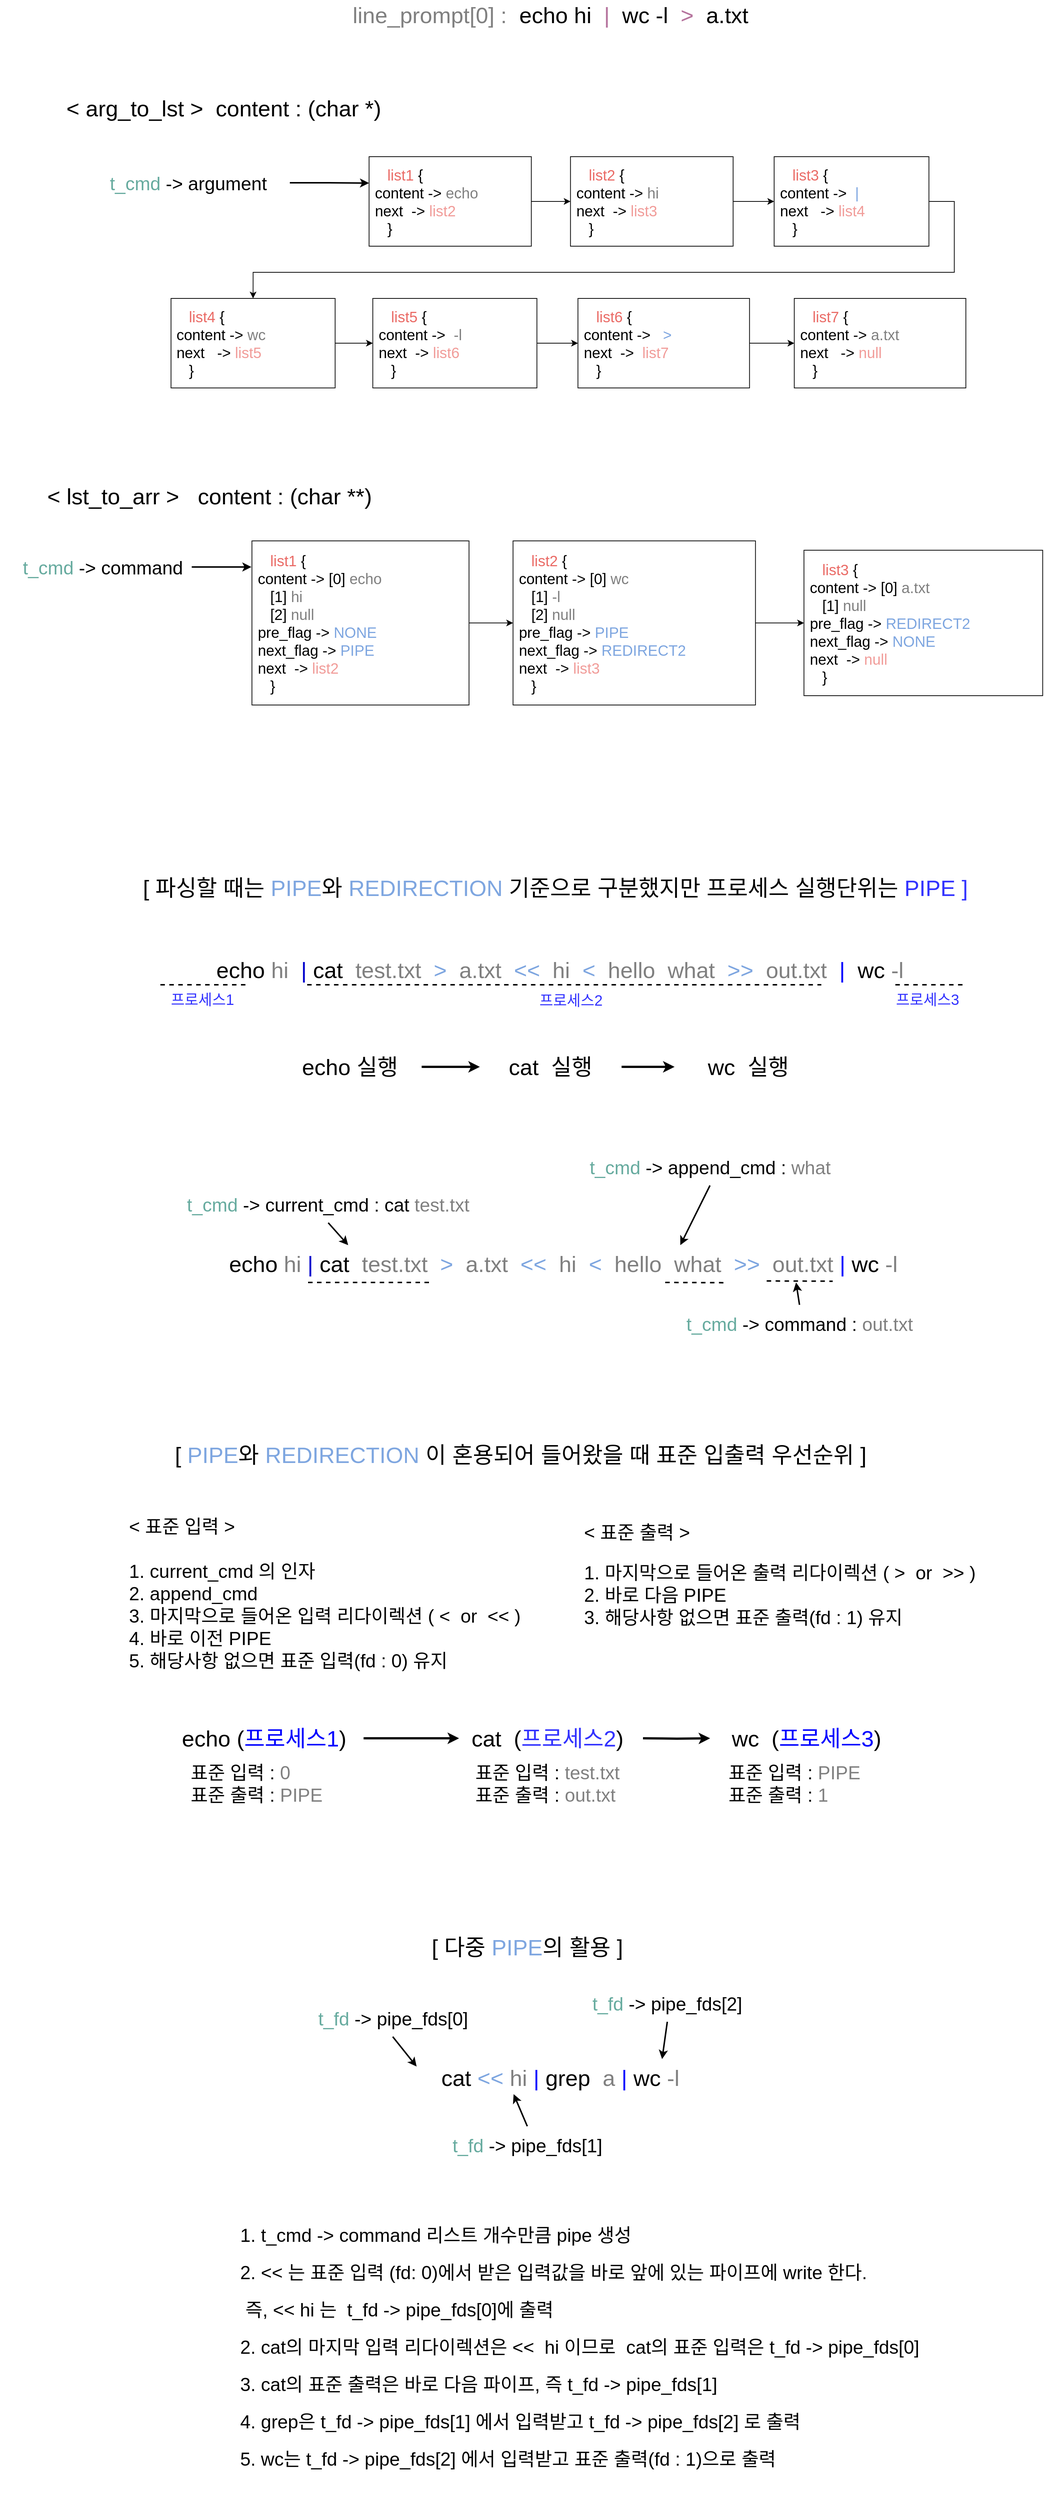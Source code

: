 <mxfile version="14.9.6" type="github">
  <diagram id="C5RBs43oDa-KdzZeNtuy" name="Page-1">
    <mxGraphModel dx="1351" dy="890" grid="1" gridSize="10" guides="1" tooltips="1" connect="1" arrows="1" fold="1" page="1" pageScale="1" pageWidth="827" pageHeight="1169" math="0" shadow="0">
      <root>
        <mxCell id="WIyWlLk6GJQsqaUBKTNV-0" />
        <mxCell id="WIyWlLk6GJQsqaUBKTNV-1" parent="WIyWlLk6GJQsqaUBKTNV-0" />
        <mxCell id="HR8LzA64nISBTdTAY3Vu-0" value="&lt;font style=&quot;font-size: 30px&quot;&gt;&lt;font color=&quot;#808080&quot; style=&quot;font-size: 30px&quot;&gt;line_prompt[0] :&lt;/font&gt;&amp;nbsp; echo hi&amp;nbsp;&amp;nbsp;&lt;font color=&quot;#b5739d&quot; style=&quot;font-size: 30px&quot;&gt;|&lt;/font&gt;&amp;nbsp; wc -l&amp;nbsp;&amp;nbsp;&lt;font color=&quot;#b5739d&quot; style=&quot;font-size: 30px&quot;&gt;&amp;gt;&lt;/font&gt;&amp;nbsp; a.txt&lt;/font&gt;" style="text;html=1;strokeColor=none;fillColor=none;align=center;verticalAlign=middle;whiteSpace=wrap;rounded=0;fontSize=20;" parent="WIyWlLk6GJQsqaUBKTNV-1" vertex="1">
          <mxGeometry x="548.25" y="70" width="560" height="40" as="geometry" />
        </mxCell>
        <mxCell id="HR8LzA64nISBTdTAY3Vu-2" value="&lt;span style=&quot;font-size: 30px&quot;&gt;&amp;lt; arg_to_lst &amp;gt;&amp;nbsp; content : (char *)&lt;/span&gt;" style="text;html=1;strokeColor=none;fillColor=none;align=center;verticalAlign=middle;whiteSpace=wrap;rounded=0;fontSize=20;" parent="WIyWlLk6GJQsqaUBKTNV-1" vertex="1">
          <mxGeometry x="90" y="170" width="599.75" height="90" as="geometry" />
        </mxCell>
        <mxCell id="HR8LzA64nISBTdTAY3Vu-12" value="" style="edgeStyle=orthogonalEdgeStyle;rounded=0;orthogonalLoop=1;jettySize=auto;html=1;fontSize=20;" parent="WIyWlLk6GJQsqaUBKTNV-1" source="HR8LzA64nISBTdTAY3Vu-9" target="HR8LzA64nISBTdTAY3Vu-10" edge="1">
          <mxGeometry relative="1" as="geometry" />
        </mxCell>
        <mxCell id="HR8LzA64nISBTdTAY3Vu-9" value="&lt;font color=&quot;#ea6b66&quot; style=&quot;font-family: &amp;#34;helvetica&amp;#34; ; font-size: 20px ; font-style: normal ; font-weight: 400 ; letter-spacing: normal ; text-align: left ; text-indent: 0px ; text-transform: none ; word-spacing: 0px&quot;&gt;&amp;nbsp; &amp;nbsp; list1&lt;/font&gt;&lt;span style=&quot;color: rgb(0 , 0 , 0) ; font-family: &amp;#34;helvetica&amp;#34; ; font-size: 20px ; font-style: normal ; font-weight: 400 ; letter-spacing: normal ; text-align: left ; text-indent: 0px ; text-transform: none ; word-spacing: 0px ; display: inline ; float: none&quot;&gt;&lt;span&gt;&amp;nbsp;&lt;/span&gt;{&lt;/span&gt;&lt;br style=&quot;color: rgb(0 , 0 , 0) ; font-family: &amp;#34;helvetica&amp;#34; ; font-size: 20px ; font-style: normal ; font-weight: 400 ; letter-spacing: normal ; text-align: left ; text-indent: 0px ; text-transform: none ; word-spacing: 0px&quot;&gt;&lt;span style=&quot;color: rgb(0 , 0 , 0) ; font-family: &amp;#34;helvetica&amp;#34; ; font-size: 20px ; font-style: normal ; font-weight: 400 ; letter-spacing: normal ; text-align: left ; text-indent: 0px ; text-transform: none ; word-spacing: 0px&quot;&gt; &lt;/span&gt;&lt;span style=&quot;color: rgb(0 , 0 , 0) ; font-family: &amp;#34;helvetica&amp;#34; ; font-size: 20px ; font-style: normal ; font-weight: 400 ; letter-spacing: normal ; text-align: left ; text-indent: 0px ; text-transform: none ; word-spacing: 0px ; display: inline ; float: none&quot;&gt;&lt;span style=&quot;white-space: pre&quot;&gt;	&lt;/span&gt;content&lt;span style=&quot;white-space: pre&quot;&gt;	&lt;/span&gt;&lt;/span&gt;&lt;span style=&quot;color: rgb(0 , 0 , 0) ; font-family: &amp;#34;helvetica&amp;#34; ; font-size: 20px ; font-style: normal ; font-weight: 400 ; letter-spacing: normal ; text-align: left ; text-indent: 0px ; text-transform: none ; word-spacing: 0px ; display: inline ; float: none&quot;&gt;-&amp;gt;&lt;span&gt;&amp;nbsp;&lt;/span&gt;&lt;/span&gt;&lt;font color=&quot;#808080&quot; style=&quot;font-family: &amp;#34;helvetica&amp;#34; ; font-size: 20px ; font-style: normal ; font-weight: 400 ; letter-spacing: normal ; text-align: left ; text-indent: 0px ; text-transform: none ; word-spacing: 0px&quot;&gt;echo&lt;/font&gt;&lt;br style=&quot;color: rgb(0 , 0 , 0) ; font-family: &amp;#34;helvetica&amp;#34; ; font-size: 20px ; font-style: normal ; font-weight: 400 ; letter-spacing: normal ; text-align: left ; text-indent: 0px ; text-transform: none ; word-spacing: 0px&quot;&gt;&lt;span style=&quot;color: rgb(0 , 0 , 0) ; font-family: &amp;#34;helvetica&amp;#34; ; font-size: 20px ; font-style: normal ; font-weight: 400 ; letter-spacing: normal ; text-align: left ; text-indent: 0px ; text-transform: none ; word-spacing: 0px&quot;&gt; &lt;/span&gt;&lt;span style=&quot;color: rgb(0 , 0 , 0) ; font-family: &amp;#34;helvetica&amp;#34; ; font-size: 20px ; font-style: normal ; font-weight: 400 ; letter-spacing: normal ; text-align: left ; text-indent: 0px ; text-transform: none ; word-spacing: 0px ; display: inline ; float: none&quot;&gt;&lt;span style=&quot;white-space: pre&quot;&gt;	&lt;/span&gt;next&lt;span style=&quot;white-space: pre&quot;&gt;	&lt;/span&gt;&lt;span style=&quot;white-space: pre&quot;&gt;	&lt;/span&gt;&lt;/span&gt;&lt;span style=&quot;color: rgb(0 , 0 , 0) ; font-family: &amp;#34;helvetica&amp;#34; ; font-size: 20px ; font-style: normal ; font-weight: 400 ; letter-spacing: normal ; text-align: left ; text-indent: 0px ; text-transform: none ; word-spacing: 0px ; display: inline ; float: none&quot;&gt;-&amp;gt;&amp;nbsp;&lt;/span&gt;&lt;font color=&quot;#f19c99&quot; style=&quot;font-family: &amp;#34;helvetica&amp;#34; ; font-size: 20px ; font-style: normal ; font-weight: 400 ; letter-spacing: normal ; text-align: left ; text-indent: 0px ; text-transform: none ; word-spacing: 0px&quot;&gt;list2&lt;/font&gt;&lt;br style=&quot;color: rgb(0 , 0 , 0) ; font-family: &amp;#34;helvetica&amp;#34; ; font-size: 20px ; font-style: normal ; font-weight: 400 ; letter-spacing: normal ; text-align: left ; text-indent: 0px ; text-transform: none ; word-spacing: 0px&quot;&gt;&lt;span style=&quot;color: rgb(0 , 0 , 0) ; font-family: &amp;#34;helvetica&amp;#34; ; font-size: 20px ; font-style: normal ; font-weight: 400 ; letter-spacing: normal ; text-align: left ; text-indent: 0px ; text-transform: none ; word-spacing: 0px ; display: inline ; float: none&quot;&gt;&amp;nbsp; &amp;nbsp; }&lt;/span&gt;" style="rounded=0;whiteSpace=wrap;html=1;fontSize=20;align=left;labelBackgroundColor=none;fillColor=none;" parent="WIyWlLk6GJQsqaUBKTNV-1" vertex="1">
          <mxGeometry x="584.75" y="280" width="217.5" height="120" as="geometry" />
        </mxCell>
        <mxCell id="fy5r37vn8f-3jrIxhQhR-3" value="" style="edgeStyle=orthogonalEdgeStyle;rounded=0;orthogonalLoop=1;jettySize=auto;html=1;" edge="1" parent="WIyWlLk6GJQsqaUBKTNV-1" source="HR8LzA64nISBTdTAY3Vu-10" target="HR8LzA64nISBTdTAY3Vu-11">
          <mxGeometry relative="1" as="geometry" />
        </mxCell>
        <mxCell id="HR8LzA64nISBTdTAY3Vu-10" value="&lt;font color=&quot;#ea6b66&quot; style=&quot;font-family: &amp;#34;helvetica&amp;#34; ; font-size: 20px ; font-style: normal ; font-weight: 400 ; letter-spacing: normal ; text-align: left ; text-indent: 0px ; text-transform: none ; word-spacing: 0px&quot;&gt;&amp;nbsp; &amp;nbsp; list2&lt;/font&gt;&lt;span style=&quot;color: rgb(0 , 0 , 0) ; font-family: &amp;#34;helvetica&amp;#34; ; font-size: 20px ; font-style: normal ; font-weight: 400 ; letter-spacing: normal ; text-align: left ; text-indent: 0px ; text-transform: none ; word-spacing: 0px ; display: inline ; float: none&quot;&gt;&amp;nbsp;{&lt;/span&gt;&lt;br style=&quot;color: rgb(0 , 0 , 0) ; font-family: &amp;#34;helvetica&amp;#34; ; font-size: 20px ; font-style: normal ; font-weight: 400 ; letter-spacing: normal ; text-align: left ; text-indent: 0px ; text-transform: none ; word-spacing: 0px&quot;&gt;&lt;span style=&quot;color: rgb(0 , 0 , 0) ; font-family: &amp;#34;helvetica&amp;#34; ; font-size: 20px ; font-style: normal ; font-weight: 400 ; letter-spacing: normal ; text-align: left ; text-indent: 0px ; text-transform: none ; word-spacing: 0px&quot;&gt; &lt;/span&gt;&lt;span style=&quot;color: rgb(0 , 0 , 0) ; font-family: &amp;#34;helvetica&amp;#34; ; font-size: 20px ; font-style: normal ; font-weight: 400 ; letter-spacing: normal ; text-align: left ; text-indent: 0px ; text-transform: none ; word-spacing: 0px ; display: inline ; float: none&quot;&gt;&lt;span style=&quot;white-space: pre&quot;&gt;	&lt;/span&gt;content&lt;span style=&quot;white-space: pre&quot;&gt;	&lt;/span&gt;&lt;/span&gt;&lt;span style=&quot;color: rgb(0 , 0 , 0) ; font-family: &amp;#34;helvetica&amp;#34; ; font-size: 20px ; font-style: normal ; font-weight: 400 ; letter-spacing: normal ; text-align: left ; text-indent: 0px ; text-transform: none ; word-spacing: 0px ; display: inline ; float: none&quot;&gt;-&amp;gt;&lt;span&gt;&amp;nbsp;&lt;/span&gt;&lt;/span&gt;&lt;font color=&quot;#808080&quot; style=&quot;font-family: &amp;#34;helvetica&amp;#34; ; font-size: 20px ; font-style: normal ; font-weight: 400 ; letter-spacing: normal ; text-align: left ; text-indent: 0px ; text-transform: none ; word-spacing: 0px&quot;&gt;hi&lt;/font&gt;&lt;br style=&quot;color: rgb(0 , 0 , 0) ; font-family: &amp;#34;helvetica&amp;#34; ; font-size: 20px ; font-style: normal ; font-weight: 400 ; letter-spacing: normal ; text-align: left ; text-indent: 0px ; text-transform: none ; word-spacing: 0px&quot;&gt;&lt;span style=&quot;color: rgb(0 , 0 , 0) ; font-family: &amp;#34;helvetica&amp;#34; ; font-size: 20px ; font-style: normal ; font-weight: 400 ; letter-spacing: normal ; text-align: left ; text-indent: 0px ; text-transform: none ; word-spacing: 0px&quot;&gt; &lt;/span&gt;&lt;span style=&quot;color: rgb(0 , 0 , 0) ; font-family: &amp;#34;helvetica&amp;#34; ; font-size: 20px ; font-style: normal ; font-weight: 400 ; letter-spacing: normal ; text-align: left ; text-indent: 0px ; text-transform: none ; word-spacing: 0px ; display: inline ; float: none&quot;&gt;&lt;span style=&quot;white-space: pre&quot;&gt;	&lt;/span&gt;next&lt;span style=&quot;white-space: pre&quot;&gt;	&lt;/span&gt;&lt;span style=&quot;white-space: pre&quot;&gt;	&lt;/span&gt;&lt;/span&gt;&lt;span style=&quot;color: rgb(0 , 0 , 0) ; font-family: &amp;#34;helvetica&amp;#34; ; font-size: 20px ; font-style: normal ; font-weight: 400 ; letter-spacing: normal ; text-align: left ; text-indent: 0px ; text-transform: none ; word-spacing: 0px ; display: inline ; float: none&quot;&gt;-&amp;gt;&amp;nbsp;&lt;/span&gt;&lt;font color=&quot;#f19c99&quot; style=&quot;font-family: &amp;#34;helvetica&amp;#34; ; font-size: 20px ; font-style: normal ; font-weight: 400 ; letter-spacing: normal ; text-align: left ; text-indent: 0px ; text-transform: none ; word-spacing: 0px&quot;&gt;list3&lt;/font&gt;&lt;br style=&quot;color: rgb(0 , 0 , 0) ; font-family: &amp;#34;helvetica&amp;#34; ; font-size: 20px ; font-style: normal ; font-weight: 400 ; letter-spacing: normal ; text-align: left ; text-indent: 0px ; text-transform: none ; word-spacing: 0px&quot;&gt;&lt;span style=&quot;color: rgb(0 , 0 , 0) ; font-family: &amp;#34;helvetica&amp;#34; ; font-size: 20px ; font-style: normal ; font-weight: 400 ; letter-spacing: normal ; text-align: left ; text-indent: 0px ; text-transform: none ; word-spacing: 0px ; display: inline ; float: none&quot;&gt;&amp;nbsp; &amp;nbsp; }&lt;/span&gt;" style="rounded=0;whiteSpace=wrap;html=1;fontSize=20;align=left;labelBackgroundColor=none;fillColor=none;" parent="WIyWlLk6GJQsqaUBKTNV-1" vertex="1">
          <mxGeometry x="854.75" y="280" width="218" height="120" as="geometry" />
        </mxCell>
        <mxCell id="fy5r37vn8f-3jrIxhQhR-6" style="edgeStyle=orthogonalEdgeStyle;rounded=0;orthogonalLoop=1;jettySize=auto;html=1;exitX=1;exitY=0.5;exitDx=0;exitDy=0;entryX=0.5;entryY=0;entryDx=0;entryDy=0;" edge="1" parent="WIyWlLk6GJQsqaUBKTNV-1" source="HR8LzA64nISBTdTAY3Vu-11" target="HR8LzA64nISBTdTAY3Vu-16">
          <mxGeometry relative="1" as="geometry">
            <Array as="points">
              <mxPoint x="1369.25" y="340" />
              <mxPoint x="1369.25" y="435" />
              <mxPoint x="429.25" y="435" />
            </Array>
          </mxGeometry>
        </mxCell>
        <mxCell id="HR8LzA64nISBTdTAY3Vu-11" value="&lt;font color=&quot;#ea6b66&quot;&gt;&amp;nbsp; &amp;nbsp; list3&lt;/font&gt;&lt;span&gt;&amp;nbsp;{&lt;/span&gt;&lt;br&gt;&lt;span&gt; &lt;/span&gt;&lt;span&gt;&lt;span style=&quot;white-space: pre&quot;&gt;	&lt;/span&gt;content&lt;span style=&quot;white-space: pre&quot;&gt;	&lt;/span&gt;&lt;/span&gt;&lt;span&gt;-&amp;gt;&amp;nbsp;&amp;nbsp;&lt;/span&gt;&lt;font color=&quot;#7ea6e0&quot;&gt;|&lt;/font&gt;&lt;br&gt;&lt;span&gt; &lt;/span&gt;&lt;span&gt;&lt;span style=&quot;white-space: pre&quot;&gt;	&lt;/span&gt;next&amp;nbsp;&lt;/span&gt;&lt;span&gt; &lt;span style=&quot;white-space: pre&quot;&gt;	&lt;/span&gt;&lt;/span&gt;&lt;span&gt;-&amp;gt;&amp;nbsp;&lt;/span&gt;&lt;font color=&quot;#f19c99&quot;&gt;list4&lt;/font&gt;&lt;br&gt;&lt;span&gt;&amp;nbsp; &amp;nbsp; }&lt;/span&gt;" style="rounded=0;whiteSpace=wrap;html=1;fontSize=20;align=left;labelBackgroundColor=none;fillColor=none;" parent="WIyWlLk6GJQsqaUBKTNV-1" vertex="1">
          <mxGeometry x="1127.75" y="280" width="207.5" height="120" as="geometry" />
        </mxCell>
        <mxCell id="fy5r37vn8f-3jrIxhQhR-7" value="" style="edgeStyle=orthogonalEdgeStyle;rounded=0;orthogonalLoop=1;jettySize=auto;html=1;" edge="1" parent="WIyWlLk6GJQsqaUBKTNV-1" source="HR8LzA64nISBTdTAY3Vu-16" target="HR8LzA64nISBTdTAY3Vu-17">
          <mxGeometry relative="1" as="geometry" />
        </mxCell>
        <mxCell id="HR8LzA64nISBTdTAY3Vu-16" value="&lt;font color=&quot;#ea6b66&quot; style=&quot;font-family: &amp;#34;helvetica&amp;#34; ; font-size: 20px ; font-style: normal ; font-weight: 400 ; letter-spacing: normal ; text-align: left ; text-indent: 0px ; text-transform: none ; word-spacing: 0px&quot;&gt;&amp;nbsp; &amp;nbsp; list4&lt;/font&gt;&lt;span style=&quot;color: rgb(0 , 0 , 0) ; font-family: &amp;#34;helvetica&amp;#34; ; font-size: 20px ; font-style: normal ; font-weight: 400 ; letter-spacing: normal ; text-align: left ; text-indent: 0px ; text-transform: none ; word-spacing: 0px ; display: inline ; float: none&quot;&gt;&amp;nbsp;{&lt;/span&gt;&lt;br style=&quot;color: rgb(0 , 0 , 0) ; font-family: &amp;#34;helvetica&amp;#34; ; font-size: 20px ; font-style: normal ; font-weight: 400 ; letter-spacing: normal ; text-align: left ; text-indent: 0px ; text-transform: none ; word-spacing: 0px&quot;&gt;&lt;span style=&quot;color: rgb(0 , 0 , 0) ; font-family: &amp;#34;helvetica&amp;#34; ; font-size: 20px ; font-style: normal ; font-weight: 400 ; letter-spacing: normal ; text-align: left ; text-indent: 0px ; text-transform: none ; word-spacing: 0px&quot;&gt; &lt;/span&gt;&lt;span style=&quot;color: rgb(0 , 0 , 0) ; font-family: &amp;#34;helvetica&amp;#34; ; font-size: 20px ; font-style: normal ; font-weight: 400 ; letter-spacing: normal ; text-align: left ; text-indent: 0px ; text-transform: none ; word-spacing: 0px ; display: inline ; float: none&quot;&gt;&lt;span style=&quot;white-space: pre&quot;&gt;	&lt;/span&gt;content&lt;span style=&quot;white-space: pre&quot;&gt;	&lt;/span&gt;&lt;/span&gt;&lt;span style=&quot;color: rgb(0 , 0 , 0) ; font-family: &amp;#34;helvetica&amp;#34; ; font-size: 20px ; font-style: normal ; font-weight: 400 ; letter-spacing: normal ; text-align: left ; text-indent: 0px ; text-transform: none ; word-spacing: 0px ; display: inline ; float: none&quot;&gt;-&amp;gt;&lt;span&gt;&amp;nbsp;&lt;/span&gt;&lt;/span&gt;&lt;font color=&quot;#808080&quot; style=&quot;font-family: &amp;#34;helvetica&amp;#34; ; font-size: 20px ; font-style: normal ; font-weight: 400 ; letter-spacing: normal ; text-align: left ; text-indent: 0px ; text-transform: none ; word-spacing: 0px&quot;&gt;wc&lt;/font&gt;&lt;br style=&quot;color: rgb(0 , 0 , 0) ; font-family: &amp;#34;helvetica&amp;#34; ; font-size: 20px ; font-style: normal ; font-weight: 400 ; letter-spacing: normal ; text-align: left ; text-indent: 0px ; text-transform: none ; word-spacing: 0px&quot;&gt;&lt;span style=&quot;color: rgb(0 , 0 , 0) ; font-family: &amp;#34;helvetica&amp;#34; ; font-size: 20px ; font-style: normal ; font-weight: 400 ; letter-spacing: normal ; text-align: left ; text-indent: 0px ; text-transform: none ; word-spacing: 0px&quot;&gt; &lt;/span&gt;&lt;span style=&quot;color: rgb(0 , 0 , 0) ; font-family: &amp;#34;helvetica&amp;#34; ; font-size: 20px ; font-style: normal ; font-weight: 400 ; letter-spacing: normal ; text-align: left ; text-indent: 0px ; text-transform: none ; word-spacing: 0px ; display: inline ; float: none&quot;&gt;&lt;span style=&quot;white-space: pre&quot;&gt;	&lt;/span&gt;next&lt;span&gt;&amp;nbsp;&lt;/span&gt;&lt;/span&gt;&lt;span style=&quot;color: rgb(0 , 0 , 0) ; font-family: &amp;#34;helvetica&amp;#34; ; font-size: 20px ; font-style: normal ; font-weight: 400 ; letter-spacing: normal ; text-align: left ; text-indent: 0px ; text-transform: none ; word-spacing: 0px&quot;&gt;&amp;nbsp;&lt;span style=&quot;white-space: pre&quot;&gt;	&lt;/span&gt;&lt;/span&gt;&lt;span style=&quot;color: rgb(0 , 0 , 0) ; font-family: &amp;#34;helvetica&amp;#34; ; font-size: 20px ; font-style: normal ; font-weight: 400 ; letter-spacing: normal ; text-align: left ; text-indent: 0px ; text-transform: none ; word-spacing: 0px ; display: inline ; float: none&quot;&gt;-&amp;gt;&amp;nbsp;&lt;/span&gt;&lt;font color=&quot;#f19c99&quot; style=&quot;font-family: &amp;#34;helvetica&amp;#34; ; font-size: 20px ; font-style: normal ; font-weight: 400 ; letter-spacing: normal ; text-align: left ; text-indent: 0px ; text-transform: none ; word-spacing: 0px&quot;&gt;list5&lt;/font&gt;&lt;br style=&quot;color: rgb(0 , 0 , 0) ; font-family: &amp;#34;helvetica&amp;#34; ; font-size: 20px ; font-style: normal ; font-weight: 400 ; letter-spacing: normal ; text-align: left ; text-indent: 0px ; text-transform: none ; word-spacing: 0px&quot;&gt;&lt;span style=&quot;color: rgb(0 , 0 , 0) ; font-family: &amp;#34;helvetica&amp;#34; ; font-size: 20px ; font-style: normal ; font-weight: 400 ; letter-spacing: normal ; text-align: left ; text-indent: 0px ; text-transform: none ; word-spacing: 0px ; display: inline ; float: none&quot;&gt;&amp;nbsp; &amp;nbsp; }&lt;/span&gt;" style="rounded=0;whiteSpace=wrap;html=1;fontSize=20;align=left;labelBackgroundColor=none;fillColor=none;" parent="WIyWlLk6GJQsqaUBKTNV-1" vertex="1">
          <mxGeometry x="319.25" y="470" width="220" height="120" as="geometry" />
        </mxCell>
        <mxCell id="fy5r37vn8f-3jrIxhQhR-8" value="" style="edgeStyle=orthogonalEdgeStyle;rounded=0;orthogonalLoop=1;jettySize=auto;html=1;" edge="1" parent="WIyWlLk6GJQsqaUBKTNV-1" source="HR8LzA64nISBTdTAY3Vu-17" target="HR8LzA64nISBTdTAY3Vu-18">
          <mxGeometry relative="1" as="geometry" />
        </mxCell>
        <mxCell id="HR8LzA64nISBTdTAY3Vu-17" value="&lt;font color=&quot;#ea6b66&quot;&gt;&amp;nbsp; &amp;nbsp; list5&lt;/font&gt;&lt;span&gt;&amp;nbsp;{&lt;/span&gt;&lt;br&gt;&lt;span&gt; &lt;/span&gt;&lt;span&gt;&lt;span style=&quot;white-space: pre&quot;&gt;	&lt;/span&gt;content&lt;span style=&quot;white-space: pre&quot;&gt;	&lt;/span&gt;&lt;/span&gt;&lt;span&gt;-&amp;gt;&amp;nbsp;&amp;nbsp;&lt;/span&gt;&lt;font color=&quot;#808080&quot;&gt;-l&lt;/font&gt;&lt;br&gt;&lt;span&gt; &lt;/span&gt;&lt;span&gt;&lt;span style=&quot;white-space: pre&quot;&gt;	&lt;/span&gt;next&lt;span style=&quot;white-space: pre&quot;&gt;	&lt;/span&gt;&lt;span style=&quot;white-space: pre&quot;&gt;	&lt;/span&gt;&lt;/span&gt;&lt;span&gt;-&amp;gt;&amp;nbsp;&lt;/span&gt;&lt;font color=&quot;#f19c99&quot;&gt;list6&lt;/font&gt;&lt;br&gt;&lt;span&gt;&amp;nbsp; &amp;nbsp; }&lt;/span&gt;" style="rounded=0;whiteSpace=wrap;html=1;fontSize=20;align=left;labelBackgroundColor=none;fillColor=none;" parent="WIyWlLk6GJQsqaUBKTNV-1" vertex="1">
          <mxGeometry x="589.75" y="470" width="220" height="120" as="geometry" />
        </mxCell>
        <mxCell id="HR8LzA64nISBTdTAY3Vu-25" value="" style="edgeStyle=orthogonalEdgeStyle;rounded=0;orthogonalLoop=1;jettySize=auto;html=1;fontSize=20;" parent="WIyWlLk6GJQsqaUBKTNV-1" source="HR8LzA64nISBTdTAY3Vu-18" target="HR8LzA64nISBTdTAY3Vu-24" edge="1">
          <mxGeometry relative="1" as="geometry" />
        </mxCell>
        <mxCell id="HR8LzA64nISBTdTAY3Vu-18" value="&lt;blockquote style=&quot;margin: 0 0 0 40px ; border: none ; padding: 0px&quot;&gt;&lt;/blockquote&gt;&lt;font color=&quot;#ea6b66&quot;&gt;&amp;nbsp; &amp;nbsp; list6&lt;/font&gt;&lt;span&gt;&amp;nbsp;{&lt;/span&gt;&lt;br&gt;&lt;blockquote style=&quot;margin: 0 0 0 40px ; border: none ; padding: 0px&quot;&gt;&lt;/blockquote&gt;&lt;span&gt;&lt;span style=&quot;white-space: pre&quot;&gt;	&lt;/span&gt;content&lt;span style=&quot;white-space: pre&quot;&gt;	&lt;/span&gt;&lt;/span&gt;&lt;span&gt;-&amp;gt;&amp;nbsp; &amp;nbsp;&lt;/span&gt;&lt;font color=&quot;#7ea6e0&quot;&gt;&amp;gt;&lt;/font&gt;&lt;br&gt;&lt;blockquote style=&quot;margin: 0 0 0 40px ; border: none ; padding: 0px&quot;&gt;&lt;/blockquote&gt;&lt;span&gt;&lt;span style=&quot;white-space: pre&quot;&gt;	&lt;/span&gt;next&amp;nbsp;&lt;span style=&quot;white-space: pre&quot;&gt;	&lt;/span&gt;&lt;/span&gt;&lt;span&gt;-&amp;gt;&amp;nbsp;&amp;nbsp;&lt;/span&gt;&lt;font color=&quot;#f19c99&quot;&gt;list7&lt;/font&gt;&lt;br&gt;&lt;span&gt;&amp;nbsp; &amp;nbsp; }&lt;/span&gt;" style="rounded=0;whiteSpace=wrap;html=1;fontSize=20;align=left;labelBackgroundColor=none;fillColor=none;glass=0;sketch=0;shadow=0;" parent="WIyWlLk6GJQsqaUBKTNV-1" vertex="1">
          <mxGeometry x="864.75" y="470" width="230" height="120" as="geometry" />
        </mxCell>
        <mxCell id="HR8LzA64nISBTdTAY3Vu-24" value="&lt;font color=&quot;#ea6b66&quot;&gt;&amp;nbsp; &amp;nbsp; list7&lt;/font&gt;&lt;span&gt;&amp;nbsp;{&lt;/span&gt;&lt;br&gt;&lt;span&gt; &lt;/span&gt;&lt;span&gt;&lt;span style=&quot;white-space: pre&quot;&gt;	&lt;/span&gt;content&lt;span style=&quot;white-space: pre&quot;&gt;	&lt;/span&gt;&lt;/span&gt;&lt;span&gt;-&amp;gt;&amp;nbsp;&lt;/span&gt;&lt;font color=&quot;#808080&quot;&gt;a.txt&lt;/font&gt;&lt;br&gt;&lt;span&gt; &lt;/span&gt;&lt;span&gt;&lt;span style=&quot;white-space: pre&quot;&gt;	&lt;/span&gt;next&amp;nbsp;&lt;/span&gt;&lt;span&gt; &lt;span style=&quot;white-space: pre&quot;&gt;	&lt;/span&gt;&lt;/span&gt;&lt;span&gt;-&amp;gt;&amp;nbsp;&lt;/span&gt;&lt;font color=&quot;#f19c99&quot;&gt;null&lt;/font&gt;&lt;br&gt;&lt;span&gt;&amp;nbsp; &amp;nbsp; }&lt;/span&gt;" style="rounded=0;whiteSpace=wrap;html=1;fontSize=20;align=left;labelBackgroundColor=none;fillColor=none;" parent="WIyWlLk6GJQsqaUBKTNV-1" vertex="1">
          <mxGeometry x="1154.75" y="470" width="230" height="120" as="geometry" />
        </mxCell>
        <mxCell id="HR8LzA64nISBTdTAY3Vu-26" value="" style="edgeStyle=orthogonalEdgeStyle;rounded=0;orthogonalLoop=1;jettySize=auto;html=1;fontSize=20;" parent="WIyWlLk6GJQsqaUBKTNV-1" source="HR8LzA64nISBTdTAY3Vu-27" target="HR8LzA64nISBTdTAY3Vu-29" edge="1">
          <mxGeometry relative="1" as="geometry" />
        </mxCell>
        <mxCell id="HR8LzA64nISBTdTAY3Vu-27" value="&lt;font color=&quot;#ea6b66&quot; style=&quot;font-family: &amp;#34;helvetica&amp;#34; ; font-size: 20px ; font-style: normal ; font-weight: 400 ; letter-spacing: normal ; text-align: left ; text-indent: 0px ; text-transform: none ; word-spacing: 0px&quot;&gt;&amp;nbsp; &amp;nbsp; list1&lt;/font&gt;&lt;span style=&quot;color: rgb(0 , 0 , 0) ; font-family: &amp;#34;helvetica&amp;#34; ; font-size: 20px ; font-style: normal ; font-weight: 400 ; letter-spacing: normal ; text-align: left ; text-indent: 0px ; text-transform: none ; word-spacing: 0px ; display: inline ; float: none&quot;&gt;&amp;nbsp;{&lt;/span&gt;&lt;br style=&quot;color: rgb(0 , 0 , 0) ; font-family: &amp;#34;helvetica&amp;#34; ; font-size: 20px ; font-style: normal ; font-weight: 400 ; letter-spacing: normal ; text-align: left ; text-indent: 0px ; text-transform: none ; word-spacing: 0px&quot;&gt;&lt;span style=&quot;color: rgb(0 , 0 , 0) ; font-family: &amp;#34;helvetica&amp;#34; ; font-size: 20px ; font-style: normal ; font-weight: 400 ; letter-spacing: normal ; text-align: left ; text-indent: 0px ; text-transform: none ; word-spacing: 0px&quot;&gt; &lt;/span&gt;&lt;span style=&quot;color: rgb(0 , 0 , 0) ; font-family: &amp;#34;helvetica&amp;#34; ; font-size: 20px ; font-style: normal ; font-weight: 400 ; letter-spacing: normal ; text-align: left ; text-indent: 0px ; text-transform: none ; word-spacing: 0px ; display: inline ; float: none&quot;&gt;&lt;span style=&quot;white-space: pre&quot;&gt;	&lt;/span&gt;content&lt;span style=&quot;white-space: pre&quot;&gt;	&lt;/span&gt;&lt;/span&gt;&lt;span style=&quot;color: rgb(0 , 0 , 0) ; font-family: &amp;#34;helvetica&amp;#34; ; font-size: 20px ; font-style: normal ; font-weight: 400 ; letter-spacing: normal ; text-align: left ; text-indent: 0px ; text-transform: none ; word-spacing: 0px ; display: inline ; float: none&quot;&gt;-&amp;gt;&lt;span style=&quot;white-space: pre&quot;&gt;	&lt;/span&gt;&lt;/span&gt;&lt;span style=&quot;color: rgb(0 , 0 , 0) ; font-family: &amp;#34;helvetica&amp;#34; ; font-size: 20px ; font-style: normal ; font-weight: 400 ; letter-spacing: normal ; text-align: left ; text-indent: 0px ; text-transform: none ; word-spacing: 0px ; display: inline ; float: none&quot;&gt;[0]&amp;nbsp;&lt;/span&gt;&lt;font color=&quot;#808080&quot; style=&quot;font-family: &amp;#34;helvetica&amp;#34; ; font-size: 20px ; font-style: normal ; font-weight: 400 ; letter-spacing: normal ; text-align: left ; text-indent: 0px ; text-transform: none ; word-spacing: 0px&quot;&gt;echo&lt;br&gt;&lt;/font&gt;&lt;span style=&quot;color: rgb(0 , 0 , 0) ; font-family: &amp;#34;helvetica&amp;#34; ; font-size: 20px ; font-style: normal ; font-weight: 400 ; letter-spacing: normal ; text-align: left ; text-indent: 0px ; text-transform: none ; word-spacing: 0px&quot;&gt; &lt;/span&gt;&lt;span style=&quot;color: rgb(0 , 0 , 0) ; font-family: &amp;#34;helvetica&amp;#34; ; font-size: 20px ; font-style: normal ; font-weight: 400 ; letter-spacing: normal ; text-align: left ; text-indent: 0px ; text-transform: none ; word-spacing: 0px&quot;&gt; &lt;/span&gt;&lt;span style=&quot;color: rgb(0 , 0 , 0) ; font-family: &amp;#34;helvetica&amp;#34; ; font-size: 20px ; font-style: normal ; font-weight: 400 ; letter-spacing: normal ; text-align: left ; text-indent: 0px ; text-transform: none ; word-spacing: 0px&quot;&gt; &lt;span&gt; &lt;/span&gt;&lt;span style=&quot;white-space: pre&quot;&gt;	&lt;/span&gt;&lt;span style=&quot;white-space: pre&quot;&gt;	&lt;/span&gt;&lt;span style=&quot;white-space: pre&quot;&gt;	&lt;span style=&quot;white-space: pre&quot;&gt;	&lt;/span&gt;&lt;/span&gt;[&lt;/span&gt;&lt;span style=&quot;color: rgb(0 , 0 , 0) ; font-family: &amp;#34;helvetica&amp;#34; ; font-size: 20px ; font-style: normal ; font-weight: 400 ; letter-spacing: normal ; text-align: left ; text-indent: 0px ; text-transform: none ; word-spacing: 0px ; display: inline ; float: none&quot;&gt;1]&lt;span&gt;&amp;nbsp;&lt;/span&gt;&lt;/span&gt;&lt;font style=&quot;font-family: &amp;#34;helvetica&amp;#34; ; font-size: 20px ; font-style: normal ; font-weight: 400 ; letter-spacing: normal ; text-align: left ; text-indent: 0px ; text-transform: none ; word-spacing: 0px&quot;&gt;&lt;font color=&quot;#808080&quot;&gt;hi&lt;/font&gt;&lt;br&gt;&lt;span style=&quot;color: rgb(128 , 128 , 128) ; white-space: pre&quot;&gt;	&lt;/span&gt;&lt;span style=&quot;color: rgb(128 , 128 , 128) ; white-space: pre&quot;&gt;	&lt;/span&gt;&lt;span style=&quot;color: rgb(128 , 128 , 128) ; white-space: pre&quot;&gt;	&lt;/span&gt;&lt;span style=&quot;color: rgb(128 , 128 , 128) ; white-space: pre&quot;&gt;	&lt;/span&gt;[2] &lt;/font&gt;&lt;font color=&quot;#808080&quot; style=&quot;font-family: &amp;#34;helvetica&amp;#34; ; font-size: 20px ; font-style: normal ; font-weight: 400 ; letter-spacing: normal ; text-align: left ; text-indent: 0px ; text-transform: none ; word-spacing: 0px&quot;&gt;null&lt;br&gt;&lt;/font&gt;&lt;span style=&quot;color: rgb(0 , 0 , 0) ; font-family: &amp;#34;helvetica&amp;#34; ; font-size: 20px ; font-style: normal ; font-weight: 400 ; letter-spacing: normal ; text-align: left ; text-indent: 0px ; text-transform: none ; word-spacing: 0px&quot;&gt; &lt;/span&gt;&lt;span style=&quot;color: rgb(0 , 0 , 0) ; font-family: &amp;#34;helvetica&amp;#34; ; font-size: 20px ; font-style: normal ; font-weight: 400 ; letter-spacing: normal ; text-align: left ; text-indent: 0px ; text-transform: none ; word-spacing: 0px ; display: inline ; float: none&quot;&gt;&lt;span style=&quot;white-space: pre&quot;&gt;	&lt;/span&gt;pre_flag&lt;span style=&quot;white-space: pre&quot;&gt;	&lt;/span&gt;&lt;/span&gt;&lt;span style=&quot;color: rgb(0 , 0 , 0) ; font-family: &amp;#34;helvetica&amp;#34; ; font-size: 20px ; font-style: normal ; font-weight: 400 ; letter-spacing: normal ; text-align: left ; text-indent: 0px ; text-transform: none ; word-spacing: 0px ; display: inline ; float: none&quot;&gt;-&amp;gt;&lt;span style=&quot;white-space: pre&quot;&gt;	&lt;/span&gt;&lt;/span&gt;&lt;span style=&quot;font-family: &amp;#34;helvetica&amp;#34; ; font-size: 20px ; font-style: normal ; font-weight: 400 ; letter-spacing: normal ; text-align: left ; text-indent: 0px ; text-transform: none ; word-spacing: 0px ; display: inline ; float: none&quot;&gt;&lt;font color=&quot;#7ea6e0&quot;&gt;NONE&lt;/font&gt;&lt;/span&gt;&lt;br style=&quot;color: rgb(0 , 0 , 0) ; font-family: &amp;#34;helvetica&amp;#34; ; font-size: 20px ; font-style: normal ; font-weight: 400 ; letter-spacing: normal ; text-align: left ; text-indent: 0px ; text-transform: none ; word-spacing: 0px&quot;&gt;&lt;span style=&quot;color: rgb(0 , 0 , 0) ; font-family: &amp;#34;helvetica&amp;#34; ; font-size: 20px ; font-style: normal ; font-weight: 400 ; letter-spacing: normal ; text-align: left ; text-indent: 0px ; text-transform: none ; word-spacing: 0px&quot;&gt; &lt;/span&gt;&lt;span style=&quot;color: rgb(0 , 0 , 0) ; font-family: &amp;#34;helvetica&amp;#34; ; font-size: 20px ; font-style: normal ; font-weight: 400 ; letter-spacing: normal ; text-align: left ; text-indent: 0px ; text-transform: none ; word-spacing: 0px ; display: inline ; float: none&quot;&gt;&lt;span style=&quot;white-space: pre&quot;&gt;	&lt;/span&gt;next_flag&lt;span style=&quot;white-space: pre&quot;&gt;	&lt;/span&gt;&lt;/span&gt;&lt;span style=&quot;color: rgb(0 , 0 , 0) ; font-family: &amp;#34;helvetica&amp;#34; ; font-size: 20px ; font-style: normal ; font-weight: 400 ; letter-spacing: normal ; text-align: left ; text-indent: 0px ; text-transform: none ; word-spacing: 0px ; display: inline ; float: none&quot;&gt;-&amp;gt;&lt;span style=&quot;white-space: pre&quot;&gt;	&lt;/span&gt;&lt;/span&gt;&lt;span style=&quot;font-family: &amp;#34;helvetica&amp;#34; ; font-size: 20px ; font-style: normal ; font-weight: 400 ; letter-spacing: normal ; text-align: left ; text-indent: 0px ; text-transform: none ; word-spacing: 0px ; display: inline ; float: none&quot;&gt;&lt;font color=&quot;#7ea6e0&quot;&gt;PIPE&lt;/font&gt;&lt;/span&gt;&lt;br style=&quot;color: rgb(0 , 0 , 0) ; font-family: &amp;#34;helvetica&amp;#34; ; font-size: 20px ; font-style: normal ; font-weight: 400 ; letter-spacing: normal ; text-align: left ; text-indent: 0px ; text-transform: none ; word-spacing: 0px&quot;&gt;&lt;span style=&quot;color: rgb(0 , 0 , 0) ; font-family: &amp;#34;helvetica&amp;#34; ; font-size: 20px ; font-style: normal ; font-weight: 400 ; letter-spacing: normal ; text-align: left ; text-indent: 0px ; text-transform: none ; word-spacing: 0px&quot;&gt; &lt;/span&gt;&lt;span style=&quot;color: rgb(0 , 0 , 0) ; font-family: &amp;#34;helvetica&amp;#34; ; font-size: 20px ; font-style: normal ; font-weight: 400 ; letter-spacing: normal ; text-align: left ; text-indent: 0px ; text-transform: none ; word-spacing: 0px ; display: inline ; float: none&quot;&gt;&lt;span style=&quot;white-space: pre&quot;&gt;	&lt;/span&gt;next&lt;span style=&quot;white-space: pre&quot;&gt;	&lt;/span&gt;&lt;span style=&quot;white-space: pre&quot;&gt;	&lt;/span&gt;&lt;/span&gt;&lt;span style=&quot;color: rgb(0 , 0 , 0) ; font-family: &amp;#34;helvetica&amp;#34; ; font-size: 20px ; font-style: normal ; font-weight: 400 ; letter-spacing: normal ; text-align: left ; text-indent: 0px ; text-transform: none ; word-spacing: 0px ; display: inline ; float: none&quot;&gt;-&amp;gt;&lt;span style=&quot;white-space: pre&quot;&gt;	&lt;/span&gt;&lt;/span&gt;&lt;font color=&quot;#f19c99&quot; style=&quot;font-family: &amp;#34;helvetica&amp;#34; ; font-size: 20px ; font-style: normal ; font-weight: 400 ; letter-spacing: normal ; text-align: left ; text-indent: 0px ; text-transform: none ; word-spacing: 0px&quot;&gt;list2&lt;/font&gt;&lt;br style=&quot;color: rgb(0 , 0 , 0) ; font-family: &amp;#34;helvetica&amp;#34; ; font-size: 20px ; font-style: normal ; font-weight: 400 ; letter-spacing: normal ; text-align: left ; text-indent: 0px ; text-transform: none ; word-spacing: 0px&quot;&gt;&lt;span style=&quot;color: rgb(0 , 0 , 0) ; font-family: &amp;#34;helvetica&amp;#34; ; font-size: 20px ; font-style: normal ; font-weight: 400 ; letter-spacing: normal ; text-align: left ; text-indent: 0px ; text-transform: none ; word-spacing: 0px ; display: inline ; float: none&quot;&gt;&amp;nbsp; &amp;nbsp; }&lt;/span&gt;" style="rounded=0;whiteSpace=wrap;html=1;fontSize=20;align=left;labelBackgroundColor=none;fillColor=none;" parent="WIyWlLk6GJQsqaUBKTNV-1" vertex="1">
          <mxGeometry x="427.73" y="795" width="291" height="220" as="geometry" />
        </mxCell>
        <mxCell id="HR8LzA64nISBTdTAY3Vu-41" value="" style="edgeStyle=orthogonalEdgeStyle;rounded=0;orthogonalLoop=1;jettySize=auto;html=1;fontSize=20;" parent="WIyWlLk6GJQsqaUBKTNV-1" source="HR8LzA64nISBTdTAY3Vu-29" target="HR8LzA64nISBTdTAY3Vu-34" edge="1">
          <mxGeometry relative="1" as="geometry" />
        </mxCell>
        <mxCell id="HR8LzA64nISBTdTAY3Vu-29" value="&lt;font color=&quot;#ea6b66&quot;&gt;&amp;nbsp; &amp;nbsp; list2&lt;/font&gt;&lt;span&gt;&amp;nbsp;{&lt;/span&gt;&lt;br&gt;&lt;span&gt; &lt;/span&gt;&lt;span&gt;&lt;span style=&quot;white-space: pre&quot;&gt;	&lt;/span&gt;content&lt;span style=&quot;white-space: pre&quot;&gt;	&lt;/span&gt;&lt;/span&gt;&lt;span&gt;-&amp;gt;&lt;span style=&quot;white-space: pre&quot;&gt;	&lt;/span&gt;&lt;/span&gt;&lt;span&gt;[0]&amp;nbsp;&lt;/span&gt;&lt;font color=&quot;#808080&quot;&gt;wc&lt;br&gt;&lt;/font&gt;&lt;span&gt; &lt;/span&gt;&lt;span&gt; &lt;/span&gt;&lt;span&gt;  &lt;span style=&quot;white-space: pre&quot;&gt;	&lt;/span&gt;&lt;span style=&quot;white-space: pre&quot;&gt;	&lt;/span&gt;&lt;span style=&quot;white-space: pre&quot;&gt;	&lt;span style=&quot;white-space: pre&quot;&gt;	&lt;/span&gt;&lt;/span&gt;[&lt;/span&gt;&lt;span&gt;1]&amp;nbsp;&lt;/span&gt;&lt;font color=&quot;#808080&quot;&gt;-l&lt;/font&gt;&lt;br&gt;&lt;span style=&quot;color: rgb(128 , 128 , 128) ; white-space: pre&quot;&gt;	&lt;/span&gt;&lt;span style=&quot;color: rgb(128 , 128 , 128) ; white-space: pre&quot;&gt;	&lt;/span&gt;&lt;span style=&quot;color: rgb(128 , 128 , 128) ; white-space: pre&quot;&gt;	&lt;/span&gt;&lt;span style=&quot;color: rgb(128 , 128 , 128) ; white-space: pre&quot;&gt;	&lt;/span&gt;[2] &lt;font color=&quot;#808080&quot;&gt;null&lt;br&gt;&lt;/font&gt;&lt;span&gt; &lt;/span&gt;&lt;span&gt;&lt;span style=&quot;white-space: pre&quot;&gt;	&lt;/span&gt;pre_flag&lt;span style=&quot;white-space: pre&quot;&gt;	&lt;/span&gt;&lt;/span&gt;&lt;span&gt;-&amp;gt;&lt;span style=&quot;white-space: pre&quot;&gt;	&lt;/span&gt;&lt;/span&gt;&lt;span&gt;&lt;font color=&quot;#7ea6e0&quot;&gt;PIPE&lt;/font&gt;&lt;/span&gt;&lt;br&gt;&lt;span&gt; &lt;/span&gt;&lt;span&gt;&lt;span style=&quot;white-space: pre&quot;&gt;	&lt;/span&gt;next_flag&lt;span style=&quot;white-space: pre&quot;&gt;	&lt;/span&gt;&lt;/span&gt;&lt;span&gt;-&amp;gt;&lt;span style=&quot;white-space: pre&quot;&gt;	&lt;/span&gt;&lt;/span&gt;&lt;span&gt;&lt;font color=&quot;#7ea6e0&quot;&gt;REDIRECT2&lt;/font&gt;&lt;/span&gt;&lt;br&gt;&lt;span&gt; &lt;/span&gt;&lt;span&gt;&lt;span style=&quot;white-space: pre&quot;&gt;	&lt;/span&gt;next&lt;span style=&quot;white-space: pre&quot;&gt;	&lt;/span&gt;&lt;span style=&quot;white-space: pre&quot;&gt;	&lt;/span&gt;&lt;/span&gt;&lt;span&gt;-&amp;gt;&lt;span style=&quot;white-space: pre&quot;&gt;	&lt;/span&gt;&lt;/span&gt;&lt;font color=&quot;#f19c99&quot;&gt;list3&lt;/font&gt;&lt;br&gt;&lt;span&gt;&amp;nbsp; &amp;nbsp; }&lt;/span&gt;" style="rounded=0;whiteSpace=wrap;html=1;fontSize=20;align=left;labelBackgroundColor=none;fillColor=none;" parent="WIyWlLk6GJQsqaUBKTNV-1" vertex="1">
          <mxGeometry x="777.73" y="795" width="325" height="220" as="geometry" />
        </mxCell>
        <mxCell id="HR8LzA64nISBTdTAY3Vu-34" value="&lt;font color=&quot;#ea6b66&quot; style=&quot;font-family: &amp;#34;helvetica&amp;#34; ; font-size: 20px ; font-style: normal ; font-weight: 400 ; letter-spacing: normal ; text-align: left ; text-indent: 0px ; text-transform: none ; word-spacing: 0px&quot;&gt;&amp;nbsp; &amp;nbsp; list3&lt;/font&gt;&lt;span style=&quot;color: rgb(0 , 0 , 0) ; font-family: &amp;#34;helvetica&amp;#34; ; font-size: 20px ; font-style: normal ; font-weight: 400 ; letter-spacing: normal ; text-align: left ; text-indent: 0px ; text-transform: none ; word-spacing: 0px ; display: inline ; float: none&quot;&gt;&amp;nbsp;{&lt;/span&gt;&lt;br style=&quot;color: rgb(0 , 0 , 0) ; font-family: &amp;#34;helvetica&amp;#34; ; font-size: 20px ; font-style: normal ; font-weight: 400 ; letter-spacing: normal ; text-align: left ; text-indent: 0px ; text-transform: none ; word-spacing: 0px&quot;&gt;&lt;span style=&quot;color: rgb(0 , 0 , 0) ; font-family: &amp;#34;helvetica&amp;#34; ; font-size: 20px ; font-style: normal ; font-weight: 400 ; letter-spacing: normal ; text-align: left ; text-indent: 0px ; text-transform: none ; word-spacing: 0px&quot;&gt; &lt;/span&gt;&lt;span style=&quot;color: rgb(0 , 0 , 0) ; font-family: &amp;#34;helvetica&amp;#34; ; font-size: 20px ; font-style: normal ; font-weight: 400 ; letter-spacing: normal ; text-align: left ; text-indent: 0px ; text-transform: none ; word-spacing: 0px ; display: inline ; float: none&quot;&gt;&lt;span style=&quot;white-space: pre&quot;&gt;	&lt;/span&gt;content&lt;span style=&quot;white-space: pre&quot;&gt;	&lt;/span&gt;&lt;/span&gt;&lt;span style=&quot;color: rgb(0 , 0 , 0) ; font-family: &amp;#34;helvetica&amp;#34; ; font-size: 20px ; font-style: normal ; font-weight: 400 ; letter-spacing: normal ; text-align: left ; text-indent: 0px ; text-transform: none ; word-spacing: 0px ; display: inline ; float: none&quot;&gt;-&amp;gt;&lt;span style=&quot;white-space: pre&quot;&gt;	&lt;/span&gt;&lt;/span&gt;&lt;span style=&quot;color: rgb(0 , 0 , 0) ; font-family: &amp;#34;helvetica&amp;#34; ; font-size: 20px ; font-style: normal ; font-weight: 400 ; letter-spacing: normal ; text-align: left ; text-indent: 0px ; text-transform: none ; word-spacing: 0px ; display: inline ; float: none&quot;&gt;[0]&lt;span&gt;&amp;nbsp;&lt;/span&gt;&lt;/span&gt;&lt;font style=&quot;font-family: &amp;#34;helvetica&amp;#34; ; font-size: 20px ; font-style: normal ; font-weight: 400 ; letter-spacing: normal ; text-align: left ; text-indent: 0px ; text-transform: none ; word-spacing: 0px&quot;&gt;&lt;font color=&quot;#808080&quot;&gt;a.txt&lt;/font&gt;&lt;br&gt;&lt;span style=&quot;color: rgb(128 , 128 , 128) ; white-space: pre&quot;&gt;	&lt;/span&gt;&lt;span style=&quot;color: rgb(128 , 128 , 128) ; white-space: pre&quot;&gt;	&lt;/span&gt;&lt;span style=&quot;color: rgb(128 , 128 , 128) ; white-space: pre&quot;&gt;	&lt;/span&gt;&lt;span style=&quot;color: rgb(128 , 128 , 128) ; white-space: pre&quot;&gt;	&lt;/span&gt;[1]&lt;/font&gt;&lt;font color=&quot;#808080&quot; style=&quot;font-family: &amp;#34;helvetica&amp;#34; ; font-size: 20px ; font-style: normal ; font-weight: 400 ; letter-spacing: normal ; text-align: left ; text-indent: 0px ; text-transform: none ; word-spacing: 0px&quot;&gt; null&lt;br&gt;&lt;/font&gt;&lt;span style=&quot;color: rgb(0 , 0 , 0) ; font-family: &amp;#34;helvetica&amp;#34; ; font-size: 20px ; font-style: normal ; font-weight: 400 ; letter-spacing: normal ; text-align: left ; text-indent: 0px ; text-transform: none ; word-spacing: 0px&quot;&gt; &lt;/span&gt;&lt;span style=&quot;color: rgb(0 , 0 , 0) ; font-family: &amp;#34;helvetica&amp;#34; ; font-size: 20px ; font-style: normal ; font-weight: 400 ; letter-spacing: normal ; text-align: left ; text-indent: 0px ; text-transform: none ; word-spacing: 0px ; display: inline ; float: none&quot;&gt;&lt;span style=&quot;white-space: pre&quot;&gt;	&lt;/span&gt;pre_flag&lt;span style=&quot;white-space: pre&quot;&gt;	&lt;/span&gt;&lt;/span&gt;&lt;span style=&quot;color: rgb(0 , 0 , 0) ; font-family: &amp;#34;helvetica&amp;#34; ; font-size: 20px ; font-style: normal ; font-weight: 400 ; letter-spacing: normal ; text-align: left ; text-indent: 0px ; text-transform: none ; word-spacing: 0px ; display: inline ; float: none&quot;&gt;-&amp;gt;&lt;span style=&quot;white-space: pre&quot;&gt;	&lt;/span&gt;&lt;/span&gt;&lt;span style=&quot;font-family: &amp;#34;helvetica&amp;#34; ; font-size: 20px ; font-style: normal ; font-weight: 400 ; letter-spacing: normal ; text-align: left ; text-indent: 0px ; text-transform: none ; word-spacing: 0px ; display: inline ; float: none&quot;&gt;&lt;font color=&quot;#7ea6e0&quot;&gt;REDIRECT2&lt;/font&gt;&lt;/span&gt;&lt;br style=&quot;color: rgb(0 , 0 , 0) ; font-family: &amp;#34;helvetica&amp;#34; ; font-size: 20px ; font-style: normal ; font-weight: 400 ; letter-spacing: normal ; text-align: left ; text-indent: 0px ; text-transform: none ; word-spacing: 0px&quot;&gt;&lt;span style=&quot;color: rgb(0 , 0 , 0) ; font-family: &amp;#34;helvetica&amp;#34; ; font-size: 20px ; font-style: normal ; font-weight: 400 ; letter-spacing: normal ; text-align: left ; text-indent: 0px ; text-transform: none ; word-spacing: 0px&quot;&gt; &lt;/span&gt;&lt;span style=&quot;color: rgb(0 , 0 , 0) ; font-family: &amp;#34;helvetica&amp;#34; ; font-size: 20px ; font-style: normal ; font-weight: 400 ; letter-spacing: normal ; text-align: left ; text-indent: 0px ; text-transform: none ; word-spacing: 0px ; display: inline ; float: none&quot;&gt;&lt;span style=&quot;white-space: pre&quot;&gt;	&lt;/span&gt;next_flag&lt;span style=&quot;white-space: pre&quot;&gt;	&lt;/span&gt;&lt;/span&gt;&lt;span style=&quot;color: rgb(0 , 0 , 0) ; font-family: &amp;#34;helvetica&amp;#34; ; font-size: 20px ; font-style: normal ; font-weight: 400 ; letter-spacing: normal ; text-align: left ; text-indent: 0px ; text-transform: none ; word-spacing: 0px ; display: inline ; float: none&quot;&gt;-&amp;gt;&lt;span style=&quot;white-space: pre&quot;&gt;	&lt;/span&gt;&lt;/span&gt;&lt;span style=&quot;font-family: &amp;#34;helvetica&amp;#34; ; font-size: 20px ; font-style: normal ; font-weight: 400 ; letter-spacing: normal ; text-align: left ; text-indent: 0px ; text-transform: none ; word-spacing: 0px ; display: inline ; float: none&quot;&gt;&lt;font color=&quot;#7ea6e0&quot;&gt;NONE&lt;/font&gt;&lt;/span&gt;&lt;br style=&quot;color: rgb(0 , 0 , 0) ; font-family: &amp;#34;helvetica&amp;#34; ; font-size: 20px ; font-style: normal ; font-weight: 400 ; letter-spacing: normal ; text-align: left ; text-indent: 0px ; text-transform: none ; word-spacing: 0px&quot;&gt;&lt;span style=&quot;color: rgb(0 , 0 , 0) ; font-family: &amp;#34;helvetica&amp;#34; ; font-size: 20px ; font-style: normal ; font-weight: 400 ; letter-spacing: normal ; text-align: left ; text-indent: 0px ; text-transform: none ; word-spacing: 0px&quot;&gt; &lt;/span&gt;&lt;span style=&quot;color: rgb(0 , 0 , 0) ; font-family: &amp;#34;helvetica&amp;#34; ; font-size: 20px ; font-style: normal ; font-weight: 400 ; letter-spacing: normal ; text-align: left ; text-indent: 0px ; text-transform: none ; word-spacing: 0px ; display: inline ; float: none&quot;&gt;&lt;span style=&quot;white-space: pre&quot;&gt;	&lt;/span&gt;next&lt;span style=&quot;white-space: pre&quot;&gt;	&lt;/span&gt;&lt;span style=&quot;white-space: pre&quot;&gt;	&lt;/span&gt;&lt;/span&gt;&lt;span style=&quot;color: rgb(0 , 0 , 0) ; font-family: &amp;#34;helvetica&amp;#34; ; font-size: 20px ; font-style: normal ; font-weight: 400 ; letter-spacing: normal ; text-align: left ; text-indent: 0px ; text-transform: none ; word-spacing: 0px ; display: inline ; float: none&quot;&gt;-&amp;gt;&lt;span style=&quot;white-space: pre&quot;&gt;	&lt;/span&gt;&lt;/span&gt;&lt;font color=&quot;#f19c99&quot; style=&quot;font-family: &amp;#34;helvetica&amp;#34; ; font-size: 20px ; font-style: normal ; font-weight: 400 ; letter-spacing: normal ; text-align: left ; text-indent: 0px ; text-transform: none ; word-spacing: 0px&quot;&gt;null&lt;/font&gt;&lt;br style=&quot;color: rgb(0 , 0 , 0) ; font-family: &amp;#34;helvetica&amp;#34; ; font-size: 20px ; font-style: normal ; font-weight: 400 ; letter-spacing: normal ; text-align: left ; text-indent: 0px ; text-transform: none ; word-spacing: 0px&quot;&gt;&lt;span style=&quot;color: rgb(0 , 0 , 0) ; font-family: &amp;#34;helvetica&amp;#34; ; font-size: 20px ; font-style: normal ; font-weight: 400 ; letter-spacing: normal ; text-align: left ; text-indent: 0px ; text-transform: none ; word-spacing: 0px ; display: inline ; float: none&quot;&gt;&amp;nbsp; &amp;nbsp; }&lt;/span&gt;" style="rounded=0;whiteSpace=wrap;html=1;fontSize=20;align=left;labelBackgroundColor=none;fillColor=none;" parent="WIyWlLk6GJQsqaUBKTNV-1" vertex="1">
          <mxGeometry x="1167.73" y="807.5" width="320" height="195" as="geometry" />
        </mxCell>
        <mxCell id="HR8LzA64nISBTdTAY3Vu-42" value="&lt;font style=&quot;font-size: 30px&quot;&gt;&amp;lt; lst_to_arr &amp;gt;&amp;nbsp; &amp;nbsp;content : (char **)&lt;/font&gt;" style="text;html=1;strokeColor=none;fillColor=none;align=center;verticalAlign=middle;whiteSpace=wrap;rounded=0;fontSize=20;" parent="WIyWlLk6GJQsqaUBKTNV-1" vertex="1">
          <mxGeometry x="136.46" y="700" width="470" height="70" as="geometry" />
        </mxCell>
        <mxCell id="fy5r37vn8f-3jrIxhQhR-11" value="&lt;span style=&quot;font-size: 30px&quot;&gt;[ 파싱할 때는 &lt;font color=&quot;#7ea6e0&quot;&gt;PIPE&lt;/font&gt;와 &lt;font color=&quot;#7ea6e0&quot;&gt;REDIRECTION&lt;/font&gt; 기준으로 구분했지만 프로세스 실행단위는 &lt;font color=&quot;#3333ff&quot;&gt;PIPE ]&lt;/font&gt;&lt;/span&gt;" style="text;html=1;strokeColor=none;fillColor=none;align=center;verticalAlign=middle;whiteSpace=wrap;rounded=0;fontSize=20;" vertex="1" parent="WIyWlLk6GJQsqaUBKTNV-1">
          <mxGeometry x="266.75" y="1210" width="1134.5" height="100" as="geometry" />
        </mxCell>
        <mxCell id="fy5r37vn8f-3jrIxhQhR-15" value="&lt;span style=&quot;font-size: 30px&quot;&gt;&amp;nbsp;echo &lt;font color=&quot;#808080&quot;&gt;hi&lt;/font&gt;&lt;span&gt;	&lt;span style=&quot;white-space: pre&quot;&gt;	&lt;/span&gt;&lt;/span&gt;&lt;/span&gt;&lt;font style=&quot;font-size: 30px&quot; color=&quot;#0000cc&quot;&gt;|&lt;span style=&quot;white-space: pre&quot;&gt;	&lt;/span&gt;&lt;/font&gt;&lt;span style=&quot;font-size: 30px&quot;&gt;cat&lt;font color=&quot;#808080&quot;&gt;&amp;nbsp; test.txt&amp;nbsp;&lt;/font&gt;&amp;nbsp;&lt;/span&gt;&lt;font style=&quot;font-size: 30px&quot; color=&quot;#7ea6e0&quot;&gt;&amp;gt;&lt;/font&gt;&lt;span style=&quot;font-size: 30px&quot;&gt;&amp;nbsp; &lt;font color=&quot;#808080&quot;&gt;a.txt&amp;nbsp;&lt;/font&gt; &lt;font color=&quot;#7ea6e0&quot;&gt;&amp;lt;&amp;lt;&lt;/font&gt;&amp;nbsp; &lt;font color=&quot;#808080&quot;&gt;hi&lt;/font&gt;&amp;nbsp; &lt;font color=&quot;#7ea6e0&quot;&gt;&amp;lt;&lt;/font&gt;&amp;nbsp; &lt;font color=&quot;#808080&quot;&gt;hello&lt;/font&gt;&amp;nbsp;&amp;nbsp;&lt;/span&gt;&lt;font color=&quot;#808080&quot; style=&quot;font-size: 30px&quot;&gt;what&lt;/font&gt;&lt;span style=&quot;font-size: 30px&quot;&gt;&amp;nbsp;&lt;/span&gt;&lt;span style=&quot;font-size: 30px&quot;&gt;&amp;nbsp;&lt;font color=&quot;#7ea6e0&quot;&gt;&amp;gt;&amp;gt;&lt;/font&gt;&amp;nbsp; &lt;font color=&quot;#808080&quot;&gt;out.txt&lt;span style=&quot;white-space: pre&quot;&gt;	&lt;/span&gt;&lt;/font&gt;&lt;span&gt;	&lt;/span&gt;&lt;font color=&quot;#0000ff&quot;&gt;|&lt;span style=&quot;white-space: pre&quot;&gt;	&lt;/span&gt;&lt;span&gt;	&lt;/span&gt;&lt;/font&gt;wc &lt;font color=&quot;#808080&quot;&gt;-l&lt;/font&gt;&lt;/span&gt;" style="text;html=1;strokeColor=none;fillColor=none;align=center;verticalAlign=middle;whiteSpace=wrap;rounded=0;fontSize=20;" vertex="1" parent="WIyWlLk6GJQsqaUBKTNV-1">
          <mxGeometry x="241.25" y="1340" width="1190.5" height="60" as="geometry" />
        </mxCell>
        <mxCell id="fy5r37vn8f-3jrIxhQhR-16" value="" style="endArrow=none;html=1;strokeWidth=2;dashed=1;" edge="1" parent="WIyWlLk6GJQsqaUBKTNV-1">
          <mxGeometry width="50" height="50" relative="1" as="geometry">
            <mxPoint x="501.75" y="1390" as="sourcePoint" />
            <mxPoint x="1191" y="1390" as="targetPoint" />
          </mxGeometry>
        </mxCell>
        <mxCell id="fy5r37vn8f-3jrIxhQhR-18" value="" style="endArrow=none;html=1;strokeWidth=2;dashed=1;" edge="1" parent="WIyWlLk6GJQsqaUBKTNV-1">
          <mxGeometry width="50" height="50" relative="1" as="geometry">
            <mxPoint x="305" y="1390" as="sourcePoint" />
            <mxPoint x="423.5" y="1390" as="targetPoint" />
          </mxGeometry>
        </mxCell>
        <mxCell id="fy5r37vn8f-3jrIxhQhR-19" value="" style="endArrow=none;html=1;strokeWidth=2;dashed=1;" edge="1" parent="WIyWlLk6GJQsqaUBKTNV-1">
          <mxGeometry width="50" height="50" relative="1" as="geometry">
            <mxPoint x="1290.25" y="1390" as="sourcePoint" />
            <mxPoint x="1380.25" y="1390" as="targetPoint" />
          </mxGeometry>
        </mxCell>
        <mxCell id="fy5r37vn8f-3jrIxhQhR-20" value="&lt;span style=&quot;color: rgb(51 , 51 , 255)&quot;&gt;프로세스1&lt;/span&gt;" style="text;html=1;strokeColor=none;fillColor=none;align=center;verticalAlign=middle;whiteSpace=wrap;rounded=0;fontSize=20;" vertex="1" parent="WIyWlLk6GJQsqaUBKTNV-1">
          <mxGeometry x="310" y="1389" width="103" height="40" as="geometry" />
        </mxCell>
        <mxCell id="fy5r37vn8f-3jrIxhQhR-22" value="&lt;span style=&quot;color: rgb(51 , 51 , 255)&quot;&gt;프로세스2&lt;/span&gt;" style="text;html=1;strokeColor=none;fillColor=none;align=center;verticalAlign=middle;whiteSpace=wrap;rounded=0;fontSize=20;" vertex="1" parent="WIyWlLk6GJQsqaUBKTNV-1">
          <mxGeometry x="804" y="1390" width="103" height="40" as="geometry" />
        </mxCell>
        <mxCell id="fy5r37vn8f-3jrIxhQhR-23" value="&lt;span style=&quot;color: rgb(51 , 51 , 255)&quot;&gt;프로세스3&lt;/span&gt;" style="text;html=1;strokeColor=none;fillColor=none;align=center;verticalAlign=middle;whiteSpace=wrap;rounded=0;fontSize=20;" vertex="1" parent="WIyWlLk6GJQsqaUBKTNV-1">
          <mxGeometry x="1281.75" y="1389" width="103" height="40" as="geometry" />
        </mxCell>
        <mxCell id="fy5r37vn8f-3jrIxhQhR-28" style="edgeStyle=orthogonalEdgeStyle;rounded=0;orthogonalLoop=1;jettySize=auto;html=1;entryX=0;entryY=0.5;entryDx=0;entryDy=0;strokeColor=#000000;strokeWidth=3;" edge="1" parent="WIyWlLk6GJQsqaUBKTNV-1" source="fy5r37vn8f-3jrIxhQhR-24" target="fy5r37vn8f-3jrIxhQhR-25">
          <mxGeometry relative="1" as="geometry" />
        </mxCell>
        <mxCell id="fy5r37vn8f-3jrIxhQhR-24" value="&lt;span style=&quot;font-size: 30px&quot;&gt;&amp;nbsp;echo 실행&lt;/span&gt;" style="text;html=1;strokeColor=none;fillColor=none;align=center;verticalAlign=middle;whiteSpace=wrap;rounded=0;fontSize=20;" vertex="1" parent="WIyWlLk6GJQsqaUBKTNV-1">
          <mxGeometry x="455.25" y="1470" width="200" height="60" as="geometry" />
        </mxCell>
        <mxCell id="fy5r37vn8f-3jrIxhQhR-27" style="edgeStyle=orthogonalEdgeStyle;rounded=0;orthogonalLoop=1;jettySize=auto;html=1;strokeColor=#000000;strokeWidth=3;" edge="1" parent="WIyWlLk6GJQsqaUBKTNV-1" source="fy5r37vn8f-3jrIxhQhR-25" target="fy5r37vn8f-3jrIxhQhR-26">
          <mxGeometry relative="1" as="geometry" />
        </mxCell>
        <mxCell id="fy5r37vn8f-3jrIxhQhR-25" value="&lt;span style=&quot;font-size: 30px&quot;&gt;cat&lt;font color=&quot;#808080&quot;&gt;&amp;nbsp; &lt;/font&gt;실행&lt;/span&gt;" style="text;html=1;strokeColor=none;fillColor=none;align=center;verticalAlign=middle;whiteSpace=wrap;rounded=0;fontSize=20;" vertex="1" parent="WIyWlLk6GJQsqaUBKTNV-1">
          <mxGeometry x="733.25" y="1470" width="190" height="60" as="geometry" />
        </mxCell>
        <mxCell id="fy5r37vn8f-3jrIxhQhR-26" value="&lt;span style=&quot;font-size: 30px&quot;&gt;&amp;nbsp;&lt;/span&gt;&lt;span style=&quot;font-size: 30px&quot;&gt;wc&amp;nbsp;&lt;font color=&quot;#808080&quot;&gt;&amp;nbsp;&lt;/font&gt;실행&lt;/span&gt;" style="text;html=1;strokeColor=none;fillColor=none;align=center;verticalAlign=middle;whiteSpace=wrap;rounded=0;fontSize=20;" vertex="1" parent="WIyWlLk6GJQsqaUBKTNV-1">
          <mxGeometry x="994.25" y="1470" width="190" height="60" as="geometry" />
        </mxCell>
        <mxCell id="fy5r37vn8f-3jrIxhQhR-29" value="&lt;span style=&quot;font-size: 30px&quot;&gt;&amp;nbsp;echo &lt;font color=&quot;#808080&quot;&gt;hi&lt;span style=&quot;white-space: pre&quot;&gt;	&lt;/span&gt;&lt;/font&gt;&lt;/span&gt;&lt;font style=&quot;font-size: 30px&quot; color=&quot;#0000cc&quot;&gt;|&lt;span style=&quot;white-space: pre&quot;&gt;	&lt;/span&gt;&lt;/font&gt;&lt;span style=&quot;font-size: 30px&quot;&gt;cat&lt;font color=&quot;#808080&quot;&gt;&amp;nbsp; test.txt&lt;/font&gt;&amp;nbsp;&amp;nbsp;&lt;/span&gt;&lt;font style=&quot;font-size: 30px&quot; color=&quot;#7ea6e0&quot;&gt;&amp;gt;&lt;/font&gt;&lt;span style=&quot;font-size: 30px&quot;&gt;&amp;nbsp; &lt;font color=&quot;#808080&quot;&gt;a.txt&amp;nbsp;&lt;/font&gt; &lt;font color=&quot;#7ea6e0&quot;&gt;&amp;lt;&amp;lt;&lt;/font&gt;&amp;nbsp; &lt;font color=&quot;#808080&quot;&gt;hi&amp;nbsp; &lt;/font&gt;&lt;font color=&quot;#7ea6e0&quot;&gt;&amp;lt;&lt;/font&gt;&amp;nbsp; &lt;font color=&quot;#808080&quot;&gt;hello&lt;/font&gt;&amp;nbsp;&amp;nbsp;&lt;/span&gt;&lt;span style=&quot;color: rgb(128 , 128 , 128) ; font-size: 30px&quot;&gt;what&amp;nbsp;&amp;nbsp;&lt;/span&gt;&lt;span style=&quot;font-size: 30px&quot;&gt;&lt;font color=&quot;#7ea6e0&quot;&gt;&amp;gt;&amp;gt;&lt;/font&gt;&amp;nbsp; &lt;font color=&quot;#808080&quot;&gt;out.txt&lt;span style=&quot;white-space: pre&quot;&gt;	&lt;/span&gt;&lt;/font&gt;&lt;font color=&quot;#0000ff&quot;&gt;|&lt;span style=&quot;white-space: pre&quot;&gt;	&lt;/span&gt;&lt;/font&gt;wc &lt;font color=&quot;#808080&quot;&gt;-l&lt;/font&gt;&lt;/span&gt;" style="text;html=1;strokeColor=none;fillColor=none;align=center;verticalAlign=middle;whiteSpace=wrap;rounded=0;fontSize=20;" vertex="1" parent="WIyWlLk6GJQsqaUBKTNV-1">
          <mxGeometry x="272.81" y="1739" width="1135.75" height="50" as="geometry" />
        </mxCell>
        <mxCell id="fy5r37vn8f-3jrIxhQhR-36" value="&lt;font style=&quot;font-size: 25px&quot;&gt;&lt;font color=&quot;#67ab9f&quot;&gt;t_cmd&lt;/font&gt; -&amp;gt; current_cmd :&lt;span style=&quot;white-space: pre&quot;&gt;	&lt;/span&gt;cat&amp;nbsp;&lt;font color=&quot;#808080&quot;&gt;test.txt&lt;/font&gt;&lt;/font&gt;" style="text;html=1;strokeColor=none;fillColor=none;align=center;verticalAlign=middle;whiteSpace=wrap;rounded=0;fontSize=20;" vertex="1" parent="WIyWlLk6GJQsqaUBKTNV-1">
          <mxGeometry x="300" y="1659" width="460" height="50" as="geometry" />
        </mxCell>
        <mxCell id="fy5r37vn8f-3jrIxhQhR-39" value="" style="endArrow=classic;html=1;strokeColor=#000000;strokeWidth=2;exitX=0.5;exitY=1;exitDx=0;exitDy=0;entryX=0.25;entryY=0;entryDx=0;entryDy=0;" edge="1" parent="WIyWlLk6GJQsqaUBKTNV-1" source="fy5r37vn8f-3jrIxhQhR-36" target="fy5r37vn8f-3jrIxhQhR-29">
          <mxGeometry width="50" height="50" relative="1" as="geometry">
            <mxPoint x="811" y="1469" as="sourcePoint" />
            <mxPoint x="861" y="1419" as="targetPoint" />
          </mxGeometry>
        </mxCell>
        <mxCell id="fy5r37vn8f-3jrIxhQhR-87" style="edgeStyle=orthogonalEdgeStyle;rounded=0;orthogonalLoop=1;jettySize=auto;html=1;entryX=0.008;entryY=0.159;entryDx=0;entryDy=0;entryPerimeter=0;strokeColor=#000000;strokeWidth=2;" edge="1" parent="WIyWlLk6GJQsqaUBKTNV-1">
          <mxGeometry relative="1" as="geometry">
            <mxPoint x="347.0" y="829.98" as="sourcePoint" />
            <mxPoint x="427.058" y="829.98" as="targetPoint" />
          </mxGeometry>
        </mxCell>
        <mxCell id="fy5r37vn8f-3jrIxhQhR-40" value="&lt;span style=&quot;font-size: 25px&quot;&gt;&lt;font color=&quot;#67ab9f&quot;&gt;t_cmd&lt;/font&gt; -&amp;gt; command&lt;/span&gt;" style="text;html=1;strokeColor=none;fillColor=none;align=center;verticalAlign=middle;whiteSpace=wrap;rounded=0;fontSize=20;" vertex="1" parent="WIyWlLk6GJQsqaUBKTNV-1">
          <mxGeometry x="105.98" y="795" width="244.02" height="70" as="geometry" />
        </mxCell>
        <mxCell id="fy5r37vn8f-3jrIxhQhR-44" value="" style="endArrow=none;html=1;strokeWidth=2;dashed=1;" edge="1" parent="WIyWlLk6GJQsqaUBKTNV-1">
          <mxGeometry width="50" height="50" relative="1" as="geometry">
            <mxPoint x="503" y="1789" as="sourcePoint" />
            <mxPoint x="668" y="1789" as="targetPoint" />
          </mxGeometry>
        </mxCell>
        <mxCell id="fy5r37vn8f-3jrIxhQhR-46" value="&lt;font style=&quot;font-size: 25px&quot;&gt;&lt;font color=&quot;#67ab9f&quot;&gt;t_cmd&lt;/font&gt; -&amp;gt; command&lt;span style=&quot;white-space: pre&quot;&gt;	&lt;/span&gt;: &lt;font color=&quot;#808080&quot;&gt;out.txt&lt;/font&gt;&lt;/font&gt;" style="text;html=1;strokeColor=none;fillColor=none;align=center;verticalAlign=middle;whiteSpace=wrap;rounded=0;fontSize=20;" vertex="1" parent="WIyWlLk6GJQsqaUBKTNV-1">
          <mxGeometry x="931.75" y="1819" width="460" height="50" as="geometry" />
        </mxCell>
        <mxCell id="fy5r37vn8f-3jrIxhQhR-50" value="" style="endArrow=classic;html=1;strokeColor=#000000;strokeWidth=2;exitX=0.5;exitY=0;exitDx=0;exitDy=0;entryX=0.75;entryY=1;entryDx=0;entryDy=0;" edge="1" parent="WIyWlLk6GJQsqaUBKTNV-1" source="fy5r37vn8f-3jrIxhQhR-46">
          <mxGeometry width="50" height="50" relative="1" as="geometry">
            <mxPoint x="728.75" y="1549" as="sourcePoint" />
            <mxPoint x="1157.125" y="1789" as="targetPoint" />
          </mxGeometry>
        </mxCell>
        <mxCell id="fy5r37vn8f-3jrIxhQhR-51" value="" style="endArrow=none;html=1;strokeWidth=2;dashed=1;" edge="1" parent="WIyWlLk6GJQsqaUBKTNV-1">
          <mxGeometry width="50" height="50" relative="1" as="geometry">
            <mxPoint x="1117.75" y="1787" as="sourcePoint" />
            <mxPoint x="1206.25" y="1787.33" as="targetPoint" />
          </mxGeometry>
        </mxCell>
        <mxCell id="fy5r37vn8f-3jrIxhQhR-52" value="&lt;span style=&quot;font-size: 30px&quot;&gt;[ &lt;font color=&quot;#7ea6e0&quot;&gt;PIPE&lt;/font&gt;와 &lt;font color=&quot;#7ea6e0&quot;&gt;REDIRECTION&lt;/font&gt;&amp;nbsp;이 혼용되어 들어왔을 때 표준 입출력 우선순위 ]&lt;/span&gt;" style="text;html=1;strokeColor=none;fillColor=none;align=center;verticalAlign=middle;whiteSpace=wrap;rounded=0;fontSize=20;" vertex="1" parent="WIyWlLk6GJQsqaUBKTNV-1">
          <mxGeometry x="306.09" y="1970" width="964" height="100" as="geometry" />
        </mxCell>
        <mxCell id="fy5r37vn8f-3jrIxhQhR-53" value="&lt;div&gt;&lt;span style=&quot;font-size: 25px&quot;&gt;&amp;lt; 표준 입력 &amp;gt;&lt;/span&gt;&lt;/div&gt;&lt;div&gt;&lt;span style=&quot;font-size: 25px&quot;&gt;&lt;br&gt;&lt;/span&gt;&lt;/div&gt;&lt;div&gt;&lt;span style=&quot;font-size: 25px&quot;&gt;1. current_cmd 의 인자&lt;/span&gt;&lt;/div&gt;&lt;div&gt;&lt;span style=&quot;font-size: 25px&quot;&gt;2. append_cmd&lt;/span&gt;&lt;/div&gt;&lt;font style=&quot;font-size: 25px&quot;&gt;&lt;div&gt;&lt;span&gt;3. 마지막으로 들어온 입력 리다이렉션 ( &amp;lt;&amp;nbsp; or&amp;nbsp; &amp;lt;&amp;lt; )&lt;/span&gt;&lt;/div&gt;&lt;div&gt;&lt;span&gt;4. 바로 이전 PIPE&lt;/span&gt;&lt;/div&gt;&lt;div&gt;&lt;span&gt;5. 해당사항 없으면 표준 입력(fd : 0) 유지&lt;/span&gt;&lt;/div&gt;&lt;/font&gt;" style="text;html=1;strokeColor=none;fillColor=none;align=left;verticalAlign=middle;whiteSpace=wrap;rounded=0;fontSize=20;" vertex="1" parent="WIyWlLk6GJQsqaUBKTNV-1">
          <mxGeometry x="260.96" y="2070" width="557.25" height="270" as="geometry" />
        </mxCell>
        <mxCell id="fy5r37vn8f-3jrIxhQhR-54" value="&lt;font style=&quot;font-size: 25px&quot;&gt;&lt;font color=&quot;#67ab9f&quot;&gt;t_cmd&lt;/font&gt; -&amp;gt; append_cmd :&lt;span style=&quot;white-space: pre&quot;&gt;	&lt;/span&gt;&lt;font color=&quot;#808080&quot;&gt;what&lt;/font&gt;&lt;/font&gt;" style="text;html=1;strokeColor=none;fillColor=none;align=center;verticalAlign=middle;whiteSpace=wrap;rounded=0;fontSize=20;" vertex="1" parent="WIyWlLk6GJQsqaUBKTNV-1">
          <mxGeometry x="811.75" y="1609" width="460" height="50" as="geometry" />
        </mxCell>
        <mxCell id="fy5r37vn8f-3jrIxhQhR-55" value="" style="endArrow=classic;html=1;strokeColor=#000000;strokeWidth=2;exitX=0.5;exitY=1;exitDx=0;exitDy=0;entryX=0.642;entryY=0;entryDx=0;entryDy=0;entryPerimeter=0;" edge="1" parent="WIyWlLk6GJQsqaUBKTNV-1" source="fy5r37vn8f-3jrIxhQhR-54" target="fy5r37vn8f-3jrIxhQhR-29">
          <mxGeometry width="50" height="50" relative="1" as="geometry">
            <mxPoint x="1282.75" y="1441" as="sourcePoint" />
            <mxPoint x="901.718" y="1739" as="targetPoint" />
          </mxGeometry>
        </mxCell>
        <mxCell id="fy5r37vn8f-3jrIxhQhR-56" value="&lt;div&gt;&lt;span style=&quot;font-size: 25px&quot;&gt;&amp;lt; 표준 출력 &amp;gt;&lt;/span&gt;&lt;/div&gt;&lt;div&gt;&lt;br&gt;&lt;/div&gt;&lt;font style=&quot;font-size: 25px&quot;&gt;&lt;div&gt;&lt;span&gt;1. 마지막으로 들어온 출력 리다이렉션 ( &amp;gt;&amp;nbsp; or&amp;nbsp; &amp;gt;&amp;gt; )&lt;/span&gt;&lt;/div&gt;&lt;div&gt;&lt;span&gt;2. 바로 다음 PIPE&lt;/span&gt;&lt;/div&gt;&lt;div&gt;&lt;span&gt;3. 해당사항 없으면 표준 출력(fd : 1) 유지&lt;/span&gt;&lt;/div&gt;&lt;/font&gt;" style="text;html=1;strokeColor=none;fillColor=none;align=left;verticalAlign=middle;whiteSpace=wrap;rounded=0;fontSize=20;" vertex="1" parent="WIyWlLk6GJQsqaUBKTNV-1">
          <mxGeometry x="871.28" y="2080" width="557.25" height="200" as="geometry" />
        </mxCell>
        <mxCell id="fy5r37vn8f-3jrIxhQhR-59" value="" style="endArrow=none;html=1;strokeWidth=2;dashed=1;" edge="1" parent="WIyWlLk6GJQsqaUBKTNV-1">
          <mxGeometry width="50" height="50" relative="1" as="geometry">
            <mxPoint x="981.75" y="1789" as="sourcePoint" />
            <mxPoint x="1060.25" y="1789.33" as="targetPoint" />
          </mxGeometry>
        </mxCell>
        <mxCell id="fy5r37vn8f-3jrIxhQhR-60" value="&lt;div style=&quot;text-align: left&quot;&gt;&lt;span style=&quot;font-size: 25px&quot;&gt;표준 입력 : &lt;font color=&quot;#808080&quot;&gt;test.txt&lt;/font&gt;&lt;/span&gt;&lt;/div&gt;&lt;font style=&quot;font-size: 25px&quot;&gt;&lt;div style=&quot;text-align: left&quot;&gt;표준 출력 : &lt;font color=&quot;#808080&quot;&gt;out.txt&lt;/font&gt;&lt;/div&gt;&lt;/font&gt;" style="text;html=1;strokeColor=none;fillColor=none;align=center;verticalAlign=middle;whiteSpace=wrap;rounded=0;fontSize=20;" vertex="1" parent="WIyWlLk6GJQsqaUBKTNV-1">
          <mxGeometry x="651.42" y="2410" width="345.5" height="100" as="geometry" />
        </mxCell>
        <mxCell id="fy5r37vn8f-3jrIxhQhR-61" style="edgeStyle=orthogonalEdgeStyle;rounded=0;orthogonalLoop=1;jettySize=auto;html=1;entryX=0;entryY=0.5;entryDx=0;entryDy=0;strokeColor=#000000;strokeWidth=3;" edge="1" parent="WIyWlLk6GJQsqaUBKTNV-1" source="fy5r37vn8f-3jrIxhQhR-62" target="fy5r37vn8f-3jrIxhQhR-64">
          <mxGeometry relative="1" as="geometry" />
        </mxCell>
        <mxCell id="fy5r37vn8f-3jrIxhQhR-62" value="&lt;span style=&quot;font-size: 30px&quot;&gt;&amp;nbsp;echo (&lt;font color=&quot;#0000ff&quot;&gt;프로세스1&lt;/font&gt;)&lt;/span&gt;" style="text;html=1;strokeColor=none;fillColor=none;align=center;verticalAlign=middle;whiteSpace=wrap;rounded=0;fontSize=20;" vertex="1" parent="WIyWlLk6GJQsqaUBKTNV-1">
          <mxGeometry x="302.96" y="2370" width="274.43" height="60" as="geometry" />
        </mxCell>
        <mxCell id="fy5r37vn8f-3jrIxhQhR-63" style="edgeStyle=orthogonalEdgeStyle;rounded=0;orthogonalLoop=1;jettySize=auto;html=1;strokeColor=#000000;strokeWidth=3;" edge="1" parent="WIyWlLk6GJQsqaUBKTNV-1" target="fy5r37vn8f-3jrIxhQhR-65">
          <mxGeometry relative="1" as="geometry">
            <mxPoint x="951.96" y="2400" as="sourcePoint" />
          </mxGeometry>
        </mxCell>
        <mxCell id="fy5r37vn8f-3jrIxhQhR-64" value="&lt;span style=&quot;font-size: 30px&quot;&gt;cat&amp;nbsp; (&lt;font color=&quot;#3333ff&quot;&gt;프로세스2&lt;/font&gt;)&lt;/span&gt;" style="text;html=1;strokeColor=none;fillColor=none;align=center;verticalAlign=middle;whiteSpace=wrap;rounded=0;fontSize=20;" vertex="1" parent="WIyWlLk6GJQsqaUBKTNV-1">
          <mxGeometry x="705.39" y="2370" width="237.57" height="60" as="geometry" />
        </mxCell>
        <mxCell id="fy5r37vn8f-3jrIxhQhR-65" value="&lt;span style=&quot;font-size: 30px&quot;&gt;&amp;nbsp;&lt;/span&gt;&lt;span style=&quot;font-size: 30px&quot;&gt;wc&amp;nbsp;&amp;nbsp;(&lt;font color=&quot;#0000ff&quot;&gt;프로세스3&lt;/font&gt;)&lt;/span&gt;" style="text;html=1;strokeColor=none;fillColor=none;align=center;verticalAlign=middle;whiteSpace=wrap;rounded=0;fontSize=20;" vertex="1" parent="WIyWlLk6GJQsqaUBKTNV-1">
          <mxGeometry x="1041.96" y="2370" width="250" height="60" as="geometry" />
        </mxCell>
        <mxCell id="fy5r37vn8f-3jrIxhQhR-66" value="&lt;div style=&quot;text-align: left&quot;&gt;&lt;span style=&quot;font-size: 25px&quot;&gt;표준 입력 : &lt;font color=&quot;#808080&quot;&gt;PIPE&lt;/font&gt;&lt;/span&gt;&lt;/div&gt;&lt;font style=&quot;font-size: 25px&quot;&gt;&lt;div style=&quot;text-align: left&quot;&gt;표준 출력 : &lt;font color=&quot;#808080&quot;&gt;1&lt;/font&gt;&lt;/div&gt;&lt;/font&gt;" style="text;html=1;strokeColor=none;fillColor=none;align=center;verticalAlign=middle;whiteSpace=wrap;rounded=0;fontSize=20;" vertex="1" parent="WIyWlLk6GJQsqaUBKTNV-1">
          <mxGeometry x="981.96" y="2410" width="345.5" height="100" as="geometry" />
        </mxCell>
        <mxCell id="fy5r37vn8f-3jrIxhQhR-67" value="&lt;div style=&quot;text-align: left&quot;&gt;&lt;span style=&quot;font-size: 25px&quot;&gt;표준 입력 : &lt;font color=&quot;#808080&quot;&gt;0&lt;/font&gt;&lt;/span&gt;&lt;/div&gt;&lt;font style=&quot;font-size: 25px&quot;&gt;&lt;div style=&quot;text-align: left&quot;&gt;표준 출력 : &lt;font color=&quot;#808080&quot;&gt;PIPE&lt;/font&gt;&lt;/div&gt;&lt;/font&gt;" style="text;html=1;strokeColor=none;fillColor=none;align=center;verticalAlign=middle;whiteSpace=wrap;rounded=0;fontSize=20;" vertex="1" parent="WIyWlLk6GJQsqaUBKTNV-1">
          <mxGeometry x="260.96" y="2410" width="345.5" height="100" as="geometry" />
        </mxCell>
        <mxCell id="fy5r37vn8f-3jrIxhQhR-68" value="&lt;span style=&quot;font-size: 30px&quot;&gt;&amp;nbsp;&lt;/span&gt;&lt;span style=&quot;font-size: 30px&quot;&gt;cat&lt;span style=&quot;white-space: pre&quot;&gt;	&lt;/span&gt;&lt;/span&gt;&lt;span style=&quot;font-size: 30px&quot;&gt;&lt;font color=&quot;#7ea6e0&quot;&gt;&amp;lt;&amp;lt;&lt;span style=&quot;white-space: pre&quot;&gt;	&lt;/span&gt;&lt;/font&gt;&lt;font color=&quot;#808080&quot;&gt;hi&lt;span style=&quot;white-space: pre&quot;&gt;	&lt;/span&gt;&lt;/font&gt;&lt;/span&gt;&lt;span style=&quot;font-size: 30px&quot;&gt;&lt;font color=&quot;#0000ff&quot;&gt;|&lt;/font&gt;&lt;span style=&quot;color: rgb(0 , 0 , 255) ; white-space: pre&quot;&gt;	&lt;/span&gt;grep&lt;/span&gt;&lt;span style=&quot;color: rgb(0 , 0 , 255) ; font-size: 30px&quot;&gt;&amp;nbsp; &lt;/span&gt;&lt;span style=&quot;font-size: 30px&quot;&gt;&lt;font color=&quot;#808080&quot;&gt;a&lt;/font&gt;&lt;span style=&quot;color: rgb(0 , 0 , 255) ; white-space: pre&quot;&gt;	&lt;/span&gt;&lt;/span&gt;&lt;span style=&quot;font-size: 30px&quot;&gt;&lt;font color=&quot;#0000ff&quot;&gt;|&lt;span style=&quot;white-space: pre&quot;&gt;	&lt;/span&gt;&lt;/font&gt;wc &lt;font color=&quot;#808080&quot;&gt;-l&lt;/font&gt;&lt;/span&gt;" style="text;html=1;strokeColor=none;fillColor=none;align=center;verticalAlign=middle;whiteSpace=wrap;rounded=0;fontSize=20;" vertex="1" parent="WIyWlLk6GJQsqaUBKTNV-1">
          <mxGeometry x="441.5" y="2830" width="790" height="50" as="geometry" />
        </mxCell>
        <mxCell id="fy5r37vn8f-3jrIxhQhR-69" value="&lt;font style=&quot;font-size: 25px&quot;&gt;&lt;font color=&quot;#67ab9f&quot;&gt;t_fd&lt;/font&gt; -&amp;gt; pipe_fds[0]&lt;/font&gt;" style="text;html=1;strokeColor=none;fillColor=none;align=center;verticalAlign=middle;whiteSpace=wrap;rounded=0;fontSize=20;" vertex="1" parent="WIyWlLk6GJQsqaUBKTNV-1">
          <mxGeometry x="478.5" y="2750" width="275.94" height="50" as="geometry" />
        </mxCell>
        <mxCell id="fy5r37vn8f-3jrIxhQhR-70" value="" style="endArrow=classic;html=1;strokeColor=#000000;strokeWidth=2;exitX=0.5;exitY=1;exitDx=0;exitDy=0;" edge="1" parent="WIyWlLk6GJQsqaUBKTNV-1" source="fy5r37vn8f-3jrIxhQhR-69">
          <mxGeometry width="50" height="50" relative="1" as="geometry">
            <mxPoint x="805.44" y="2560" as="sourcePoint" />
            <mxPoint x="648.5" y="2840" as="targetPoint" />
          </mxGeometry>
        </mxCell>
        <mxCell id="fy5r37vn8f-3jrIxhQhR-72" value="&lt;font color=&quot;#67ab9f&quot; style=&quot;font-size: 25px&quot;&gt;t_fd&lt;/font&gt;&lt;span style=&quot;font-size: 25px&quot;&gt;&amp;nbsp;-&amp;gt; pipe_fds[1]&lt;/span&gt;" style="text;html=1;strokeColor=none;fillColor=none;align=center;verticalAlign=middle;whiteSpace=wrap;rounded=0;fontSize=20;" vertex="1" parent="WIyWlLk6GJQsqaUBKTNV-1">
          <mxGeometry x="650.69" y="2920" width="292.31" height="50" as="geometry" />
        </mxCell>
        <mxCell id="fy5r37vn8f-3jrIxhQhR-73" value="" style="endArrow=classic;html=1;strokeColor=#000000;strokeWidth=2;exitX=0.5;exitY=0;exitDx=0;exitDy=0;" edge="1" parent="WIyWlLk6GJQsqaUBKTNV-1" source="fy5r37vn8f-3jrIxhQhR-72">
          <mxGeometry width="50" height="50" relative="1" as="geometry">
            <mxPoint x="495.84" y="2637" as="sourcePoint" />
            <mxPoint x="778.5" y="2877" as="targetPoint" />
          </mxGeometry>
        </mxCell>
        <mxCell id="fy5r37vn8f-3jrIxhQhR-75" value="&lt;font color=&quot;#67ab9f&quot; style=&quot;font-size: 25px&quot;&gt;t_fd&lt;/font&gt;&lt;span style=&quot;font-size: 25px&quot;&gt;&amp;nbsp;-&amp;gt; pipe_fds[2]&lt;/span&gt;" style="text;html=1;strokeColor=none;fillColor=none;align=center;verticalAlign=middle;whiteSpace=wrap;rounded=0;fontSize=20;" vertex="1" parent="WIyWlLk6GJQsqaUBKTNV-1">
          <mxGeometry x="863.06" y="2730" width="242.94" height="50" as="geometry" />
        </mxCell>
        <mxCell id="fy5r37vn8f-3jrIxhQhR-76" value="" style="endArrow=classic;html=1;strokeColor=#000000;strokeWidth=2;exitX=0.5;exitY=1;exitDx=0;exitDy=0;" edge="1" parent="WIyWlLk6GJQsqaUBKTNV-1" source="fy5r37vn8f-3jrIxhQhR-75">
          <mxGeometry width="50" height="50" relative="1" as="geometry">
            <mxPoint x="1276.19" y="2532" as="sourcePoint" />
            <mxPoint x="977.5" y="2830" as="targetPoint" />
          </mxGeometry>
        </mxCell>
        <mxCell id="fy5r37vn8f-3jrIxhQhR-78" value="&lt;span style=&quot;font-size: 30px&quot;&gt;[ 다중&amp;nbsp;&lt;font color=&quot;#7ea6e0&quot;&gt;PIPE&lt;/font&gt;의 활용&amp;nbsp;]&lt;/span&gt;" style="text;html=1;strokeColor=none;fillColor=none;align=center;verticalAlign=middle;whiteSpace=wrap;rounded=0;fontSize=20;" vertex="1" parent="WIyWlLk6GJQsqaUBKTNV-1">
          <mxGeometry x="626.85" y="2630" width="340" height="100" as="geometry" />
        </mxCell>
        <mxCell id="fy5r37vn8f-3jrIxhQhR-82" value="&lt;p style=&quot;line-height: 150%&quot;&gt;&lt;/p&gt;&lt;div&gt;&lt;span style=&quot;font-size: 25px ; line-height: 200%&quot;&gt;1. t_cmd -&amp;gt; command 리스트 개수만큼 pipe 생성&lt;/span&gt;&lt;/div&gt;&lt;div&gt;&lt;span style=&quot;font-size: 25px ; line-height: 200%&quot;&gt;2. &amp;lt;&amp;lt; 는 표준 입력 (fd: 0)에서 받은 입력값을 바로 앞에 있는 파이프에 write 한다.&lt;/span&gt;&lt;/div&gt;&lt;div&gt;&lt;span style=&quot;font-size: 25px ; line-height: 200%&quot;&gt;&lt;span&gt;	&lt;/span&gt;&lt;span style=&quot;white-space: pre&quot;&gt;	&lt;/span&gt;즉, &amp;lt;&amp;lt; hi 는&amp;nbsp; t_fd -&amp;gt; pipe_fds[0]에 출력&lt;br&gt;&lt;/span&gt;&lt;/div&gt;&lt;div&gt;&lt;span style=&quot;font-size: 25px ; line-height: 200%&quot;&gt;2. cat의 마지막 입력 리다이렉션은 &amp;lt;&amp;lt;&amp;nbsp; hi 이므로&amp;nbsp; cat의 표준 입력은 t_fd -&amp;gt; pipe_fds[0]&lt;/span&gt;&lt;/div&gt;&lt;font style=&quot;font-size: 25px&quot;&gt;&lt;div&gt;&lt;span style=&quot;line-height: 200%&quot;&gt;3. cat의 표준 출력은 바로 다음 파이프, 즉 t_fd -&amp;gt; pipe_fds[1]&lt;/span&gt;&lt;/div&gt;&lt;div&gt;&lt;span style=&quot;line-height: 200%&quot;&gt;4. grep은 t_fd -&amp;gt; pipe_fds[1] 에서 입력받고 t_fd -&amp;gt; pipe_fds[2] 로 출력&lt;/span&gt;&lt;/div&gt;&lt;div&gt;&lt;span style=&quot;line-height: 200%&quot;&gt;5. wc는 t_fd -&amp;gt; pipe_fds[2] 에서 입력받고 표준 출력(fd : 1)으로 출력&lt;/span&gt;&lt;/div&gt;&lt;/font&gt;&lt;p&gt;&lt;/p&gt;" style="text;html=1;strokeColor=none;fillColor=none;align=left;verticalAlign=middle;whiteSpace=wrap;rounded=0;fontSize=20;" vertex="1" parent="WIyWlLk6GJQsqaUBKTNV-1">
          <mxGeometry x="409.5" y="3010" width="960.5" height="410" as="geometry" />
        </mxCell>
        <mxCell id="fy5r37vn8f-3jrIxhQhR-86" style="edgeStyle=orthogonalEdgeStyle;rounded=0;orthogonalLoop=1;jettySize=auto;html=1;entryX=0;entryY=0.295;entryDx=0;entryDy=0;entryPerimeter=0;strokeColor=#000000;strokeWidth=2;" edge="1" parent="WIyWlLk6GJQsqaUBKTNV-1" source="fy5r37vn8f-3jrIxhQhR-84" target="HR8LzA64nISBTdTAY3Vu-9">
          <mxGeometry relative="1" as="geometry" />
        </mxCell>
        <mxCell id="fy5r37vn8f-3jrIxhQhR-84" value="&lt;span style=&quot;font-size: 25px&quot;&gt;&lt;font color=&quot;#67ab9f&quot;&gt;t_cmd&lt;/font&gt; -&amp;gt; argument&lt;/span&gt;" style="text;html=1;strokeColor=none;fillColor=none;align=center;verticalAlign=middle;whiteSpace=wrap;rounded=0;fontSize=20;" vertex="1" parent="WIyWlLk6GJQsqaUBKTNV-1">
          <mxGeometry x="205.75" y="280" width="272.75" height="70" as="geometry" />
        </mxCell>
      </root>
    </mxGraphModel>
  </diagram>
</mxfile>
